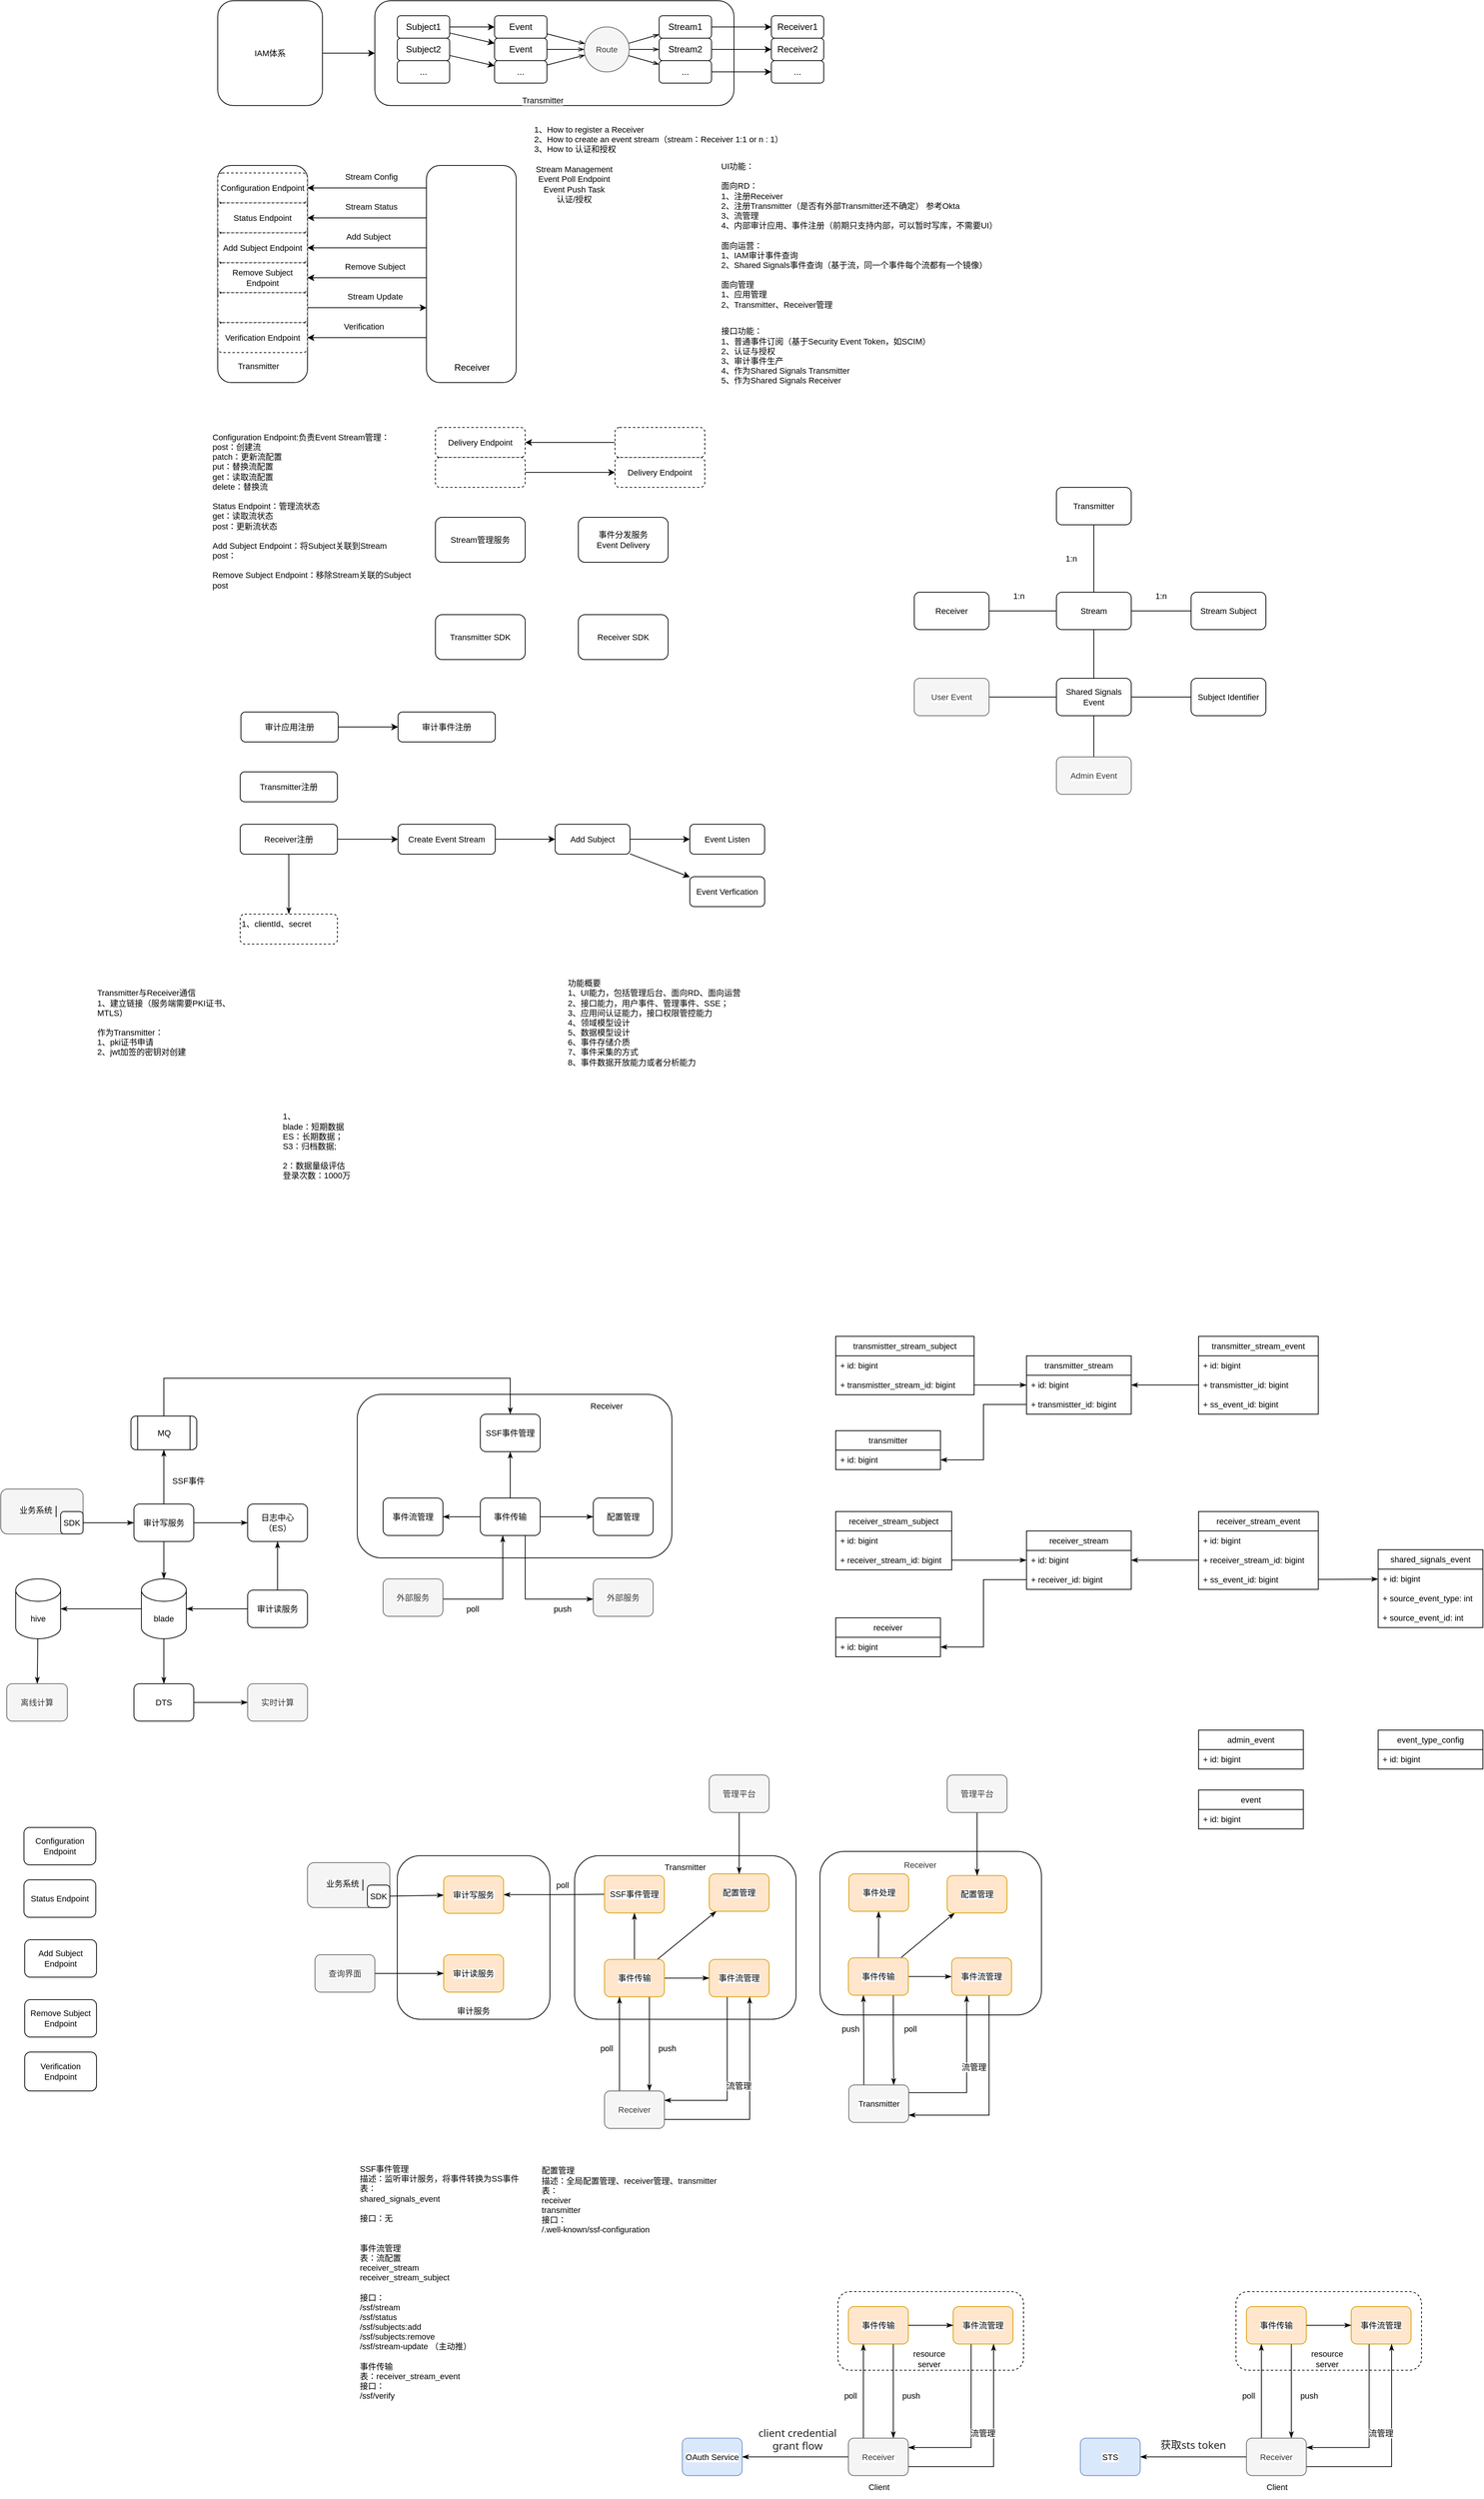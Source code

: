 <mxfile version="24.8.6">
  <diagram name="Page-1" id="xkzrxMHmYgJay2G1RrDT">
    <mxGraphModel dx="2344" dy="835" grid="1" gridSize="10" guides="1" tooltips="1" connect="1" arrows="1" fold="1" page="1" pageScale="1" pageWidth="827" pageHeight="1169" math="0" shadow="0">
      <root>
        <mxCell id="0" />
        <mxCell id="1" parent="0" />
        <mxCell id="OIt1UMHO6sKuOlpWB3Og-286" value="" style="rounded=1;whiteSpace=wrap;html=1;fontFamily=Helvetica;fontSize=11;fontColor=default;labelBackgroundColor=default;dashed=1;" vertex="1" parent="1">
          <mxGeometry x="838" y="3100" width="248" height="105" as="geometry" />
        </mxCell>
        <mxCell id="OIt1UMHO6sKuOlpWB3Og-247" value="" style="rounded=1;whiteSpace=wrap;html=1;fontFamily=Helvetica;fontSize=11;fontColor=default;labelBackgroundColor=default;fillColor=none;" vertex="1" parent="1">
          <mxGeometry x="249" y="2517.75" width="204" height="218.5" as="geometry" />
        </mxCell>
        <mxCell id="OIt1UMHO6sKuOlpWB3Og-234" value="" style="rounded=1;whiteSpace=wrap;html=1;fontFamily=Helvetica;fontSize=11;fontColor=default;labelBackgroundColor=default;fillColor=none;" vertex="1" parent="1">
          <mxGeometry x="814" y="2512" width="296" height="218.5" as="geometry" />
        </mxCell>
        <mxCell id="OIt1UMHO6sKuOlpWB3Og-162" value="" style="rounded=1;whiteSpace=wrap;html=1;fontFamily=Helvetica;fontSize=11;fontColor=default;labelBackgroundColor=default;fillColor=none;" vertex="1" parent="1">
          <mxGeometry x="195.5" y="1901.5" width="420.5" height="218.5" as="geometry" />
        </mxCell>
        <mxCell id="OIt1UMHO6sKuOlpWB3Og-27" value="" style="rounded=1;whiteSpace=wrap;html=1;fontFamily=Helvetica;fontSize=11;fontColor=#333333;labelBackgroundColor=default;fillColor=#f5f5f5;strokeColor=#666666;" vertex="1" parent="1">
          <mxGeometry x="-281" y="2028" width="110" height="60" as="geometry" />
        </mxCell>
        <mxCell id="cIg96sCf_VElqngGWfwU-84" value="" style="rounded=1;whiteSpace=wrap;html=1;fontFamily=Helvetica;fontSize=11;fontColor=default;labelBackgroundColor=default;" parent="1" vertex="1">
          <mxGeometry x="9" y="260" width="120" height="290" as="geometry" />
        </mxCell>
        <mxCell id="cIg96sCf_VElqngGWfwU-57" style="edgeStyle=none;shape=connector;rounded=0;orthogonalLoop=1;jettySize=auto;html=1;entryX=0;entryY=0.5;entryDx=0;entryDy=0;strokeColor=default;align=center;verticalAlign=middle;fontFamily=Helvetica;fontSize=11;fontColor=default;labelBackgroundColor=default;endArrow=classic;" parent="1" source="cIg96sCf_VElqngGWfwU-55" target="cIg96sCf_VElqngGWfwU-1" edge="1">
          <mxGeometry relative="1" as="geometry" />
        </mxCell>
        <mxCell id="cIg96sCf_VElqngGWfwU-55" value="IAM体系" style="rounded=1;whiteSpace=wrap;html=1;fontFamily=Helvetica;fontSize=11;fontColor=default;labelBackgroundColor=default;" parent="1" vertex="1">
          <mxGeometry x="9" y="40" width="140" height="140" as="geometry" />
        </mxCell>
        <mxCell id="cIg96sCf_VElqngGWfwU-1" value="" style="rounded=1;whiteSpace=wrap;html=1;" parent="1" vertex="1">
          <mxGeometry x="219" y="40" width="480" height="140" as="geometry" />
        </mxCell>
        <mxCell id="cIg96sCf_VElqngGWfwU-18" style="edgeStyle=orthogonalEdgeStyle;rounded=0;orthogonalLoop=1;jettySize=auto;html=1;" parent="1" source="cIg96sCf_VElqngGWfwU-3" target="cIg96sCf_VElqngGWfwU-15" edge="1">
          <mxGeometry relative="1" as="geometry" />
        </mxCell>
        <mxCell id="cIg96sCf_VElqngGWfwU-3" value="Stream1" style="rounded=1;whiteSpace=wrap;html=1;" parent="1" vertex="1">
          <mxGeometry x="599" y="60" width="70" height="30" as="geometry" />
        </mxCell>
        <mxCell id="cIg96sCf_VElqngGWfwU-19" style="edgeStyle=orthogonalEdgeStyle;rounded=0;orthogonalLoop=1;jettySize=auto;html=1;" parent="1" source="cIg96sCf_VElqngGWfwU-4" target="cIg96sCf_VElqngGWfwU-16" edge="1">
          <mxGeometry relative="1" as="geometry" />
        </mxCell>
        <mxCell id="cIg96sCf_VElqngGWfwU-4" value="Stream2" style="rounded=1;whiteSpace=wrap;html=1;" parent="1" vertex="1">
          <mxGeometry x="599" y="90" width="70" height="30" as="geometry" />
        </mxCell>
        <mxCell id="cIg96sCf_VElqngGWfwU-20" style="edgeStyle=orthogonalEdgeStyle;rounded=0;orthogonalLoop=1;jettySize=auto;html=1;" parent="1" source="cIg96sCf_VElqngGWfwU-5" target="cIg96sCf_VElqngGWfwU-17" edge="1">
          <mxGeometry relative="1" as="geometry" />
        </mxCell>
        <mxCell id="cIg96sCf_VElqngGWfwU-5" value="..." style="rounded=1;whiteSpace=wrap;html=1;" parent="1" vertex="1">
          <mxGeometry x="599" y="120" width="70" height="30" as="geometry" />
        </mxCell>
        <mxCell id="cIg96sCf_VElqngGWfwU-11" style="edgeStyle=orthogonalEdgeStyle;rounded=0;orthogonalLoop=1;jettySize=auto;html=1;" parent="1" source="cIg96sCf_VElqngGWfwU-6" target="cIg96sCf_VElqngGWfwU-10" edge="1">
          <mxGeometry relative="1" as="geometry" />
        </mxCell>
        <mxCell id="cIg96sCf_VElqngGWfwU-39" style="edgeStyle=none;shape=connector;rounded=0;orthogonalLoop=1;jettySize=auto;html=1;strokeColor=default;align=center;verticalAlign=middle;fontFamily=Helvetica;fontSize=11;fontColor=default;labelBackgroundColor=default;endArrow=classic;" parent="1" source="cIg96sCf_VElqngGWfwU-6" target="cIg96sCf_VElqngGWfwU-22" edge="1">
          <mxGeometry relative="1" as="geometry" />
        </mxCell>
        <mxCell id="cIg96sCf_VElqngGWfwU-6" value="Subject1" style="rounded=1;whiteSpace=wrap;html=1;" parent="1" vertex="1">
          <mxGeometry x="249" y="60" width="70" height="30" as="geometry" />
        </mxCell>
        <mxCell id="cIg96sCf_VElqngGWfwU-40" style="edgeStyle=none;shape=connector;rounded=0;orthogonalLoop=1;jettySize=auto;html=1;strokeColor=default;align=center;verticalAlign=middle;fontFamily=Helvetica;fontSize=11;fontColor=default;labelBackgroundColor=default;endArrow=classic;" parent="1" source="cIg96sCf_VElqngGWfwU-7" target="cIg96sCf_VElqngGWfwU-23" edge="1">
          <mxGeometry relative="1" as="geometry" />
        </mxCell>
        <mxCell id="cIg96sCf_VElqngGWfwU-7" value="Subject2" style="rounded=1;whiteSpace=wrap;html=1;" parent="1" vertex="1">
          <mxGeometry x="249" y="90" width="70" height="30" as="geometry" />
        </mxCell>
        <mxCell id="cIg96sCf_VElqngGWfwU-8" value="..." style="rounded=1;whiteSpace=wrap;html=1;" parent="1" vertex="1">
          <mxGeometry x="249" y="120" width="70" height="30" as="geometry" />
        </mxCell>
        <mxCell id="cIg96sCf_VElqngGWfwU-49" style="edgeStyle=none;shape=connector;rounded=0;orthogonalLoop=1;jettySize=auto;html=1;strokeColor=default;align=center;verticalAlign=middle;fontFamily=Helvetica;fontSize=11;fontColor=default;labelBackgroundColor=default;endArrow=openThin;endFill=0;" parent="1" source="cIg96sCf_VElqngGWfwU-10" target="cIg96sCf_VElqngGWfwU-41" edge="1">
          <mxGeometry relative="1" as="geometry" />
        </mxCell>
        <mxCell id="cIg96sCf_VElqngGWfwU-10" value="Event" style="rounded=1;whiteSpace=wrap;html=1;" parent="1" vertex="1">
          <mxGeometry x="379" y="60" width="70" height="30" as="geometry" />
        </mxCell>
        <mxCell id="cIg96sCf_VElqngGWfwU-15" value="Receiver1" style="rounded=1;whiteSpace=wrap;html=1;" parent="1" vertex="1">
          <mxGeometry x="749" y="60" width="70" height="30" as="geometry" />
        </mxCell>
        <mxCell id="cIg96sCf_VElqngGWfwU-16" value="Receiver2" style="rounded=1;whiteSpace=wrap;html=1;" parent="1" vertex="1">
          <mxGeometry x="749" y="90" width="70" height="30" as="geometry" />
        </mxCell>
        <mxCell id="cIg96sCf_VElqngGWfwU-17" value="..." style="rounded=1;whiteSpace=wrap;html=1;" parent="1" vertex="1">
          <mxGeometry x="749" y="120" width="70" height="30" as="geometry" />
        </mxCell>
        <mxCell id="cIg96sCf_VElqngGWfwU-50" style="edgeStyle=none;shape=connector;rounded=0;orthogonalLoop=1;jettySize=auto;html=1;strokeColor=default;align=center;verticalAlign=middle;fontFamily=Helvetica;fontSize=11;fontColor=default;labelBackgroundColor=default;endArrow=openThin;endFill=0;" parent="1" source="cIg96sCf_VElqngGWfwU-22" target="cIg96sCf_VElqngGWfwU-41" edge="1">
          <mxGeometry relative="1" as="geometry" />
        </mxCell>
        <mxCell id="cIg96sCf_VElqngGWfwU-22" value="Event" style="rounded=1;whiteSpace=wrap;html=1;" parent="1" vertex="1">
          <mxGeometry x="379" y="90" width="70" height="30" as="geometry" />
        </mxCell>
        <mxCell id="cIg96sCf_VElqngGWfwU-51" style="edgeStyle=none;shape=connector;rounded=0;orthogonalLoop=1;jettySize=auto;html=1;strokeColor=default;align=center;verticalAlign=middle;fontFamily=Helvetica;fontSize=11;fontColor=default;labelBackgroundColor=default;endArrow=openThin;endFill=0;" parent="1" source="cIg96sCf_VElqngGWfwU-23" target="cIg96sCf_VElqngGWfwU-41" edge="1">
          <mxGeometry relative="1" as="geometry" />
        </mxCell>
        <mxCell id="cIg96sCf_VElqngGWfwU-23" value="..." style="rounded=1;whiteSpace=wrap;html=1;" parent="1" vertex="1">
          <mxGeometry x="379" y="120" width="70" height="30" as="geometry" />
        </mxCell>
        <mxCell id="cIg96sCf_VElqngGWfwU-46" style="edgeStyle=none;shape=connector;rounded=0;orthogonalLoop=1;jettySize=auto;html=1;strokeColor=default;align=center;verticalAlign=middle;fontFamily=Helvetica;fontSize=11;fontColor=default;labelBackgroundColor=default;endArrow=openThin;endFill=0;" parent="1" source="cIg96sCf_VElqngGWfwU-41" target="cIg96sCf_VElqngGWfwU-3" edge="1">
          <mxGeometry relative="1" as="geometry" />
        </mxCell>
        <mxCell id="cIg96sCf_VElqngGWfwU-47" style="edgeStyle=none;shape=connector;rounded=0;orthogonalLoop=1;jettySize=auto;html=1;strokeColor=default;align=center;verticalAlign=middle;fontFamily=Helvetica;fontSize=11;fontColor=default;labelBackgroundColor=default;endArrow=openThin;endFill=0;" parent="1" source="cIg96sCf_VElqngGWfwU-41" target="cIg96sCf_VElqngGWfwU-4" edge="1">
          <mxGeometry relative="1" as="geometry" />
        </mxCell>
        <mxCell id="cIg96sCf_VElqngGWfwU-48" style="edgeStyle=none;shape=connector;rounded=0;orthogonalLoop=1;jettySize=auto;html=1;strokeColor=default;align=center;verticalAlign=middle;fontFamily=Helvetica;fontSize=11;fontColor=default;labelBackgroundColor=default;endArrow=openThin;endFill=0;" parent="1" source="cIg96sCf_VElqngGWfwU-41" target="cIg96sCf_VElqngGWfwU-5" edge="1">
          <mxGeometry relative="1" as="geometry" />
        </mxCell>
        <mxCell id="cIg96sCf_VElqngGWfwU-41" value="Route" style="ellipse;whiteSpace=wrap;html=1;aspect=fixed;fontFamily=Helvetica;fontSize=11;fontColor=#333333;labelBackgroundColor=default;fillColor=#f5f5f5;strokeColor=#666666;" parent="1" vertex="1">
          <mxGeometry x="499" y="75" width="60" height="60" as="geometry" />
        </mxCell>
        <mxCell id="cIg96sCf_VElqngGWfwU-53" value="Transmitter" style="text;whiteSpace=wrap;fontFamily=Helvetica;fontSize=11;fontColor=default;labelBackgroundColor=default;" parent="1" vertex="1">
          <mxGeometry x="414" y="160" width="70" height="20" as="geometry" />
        </mxCell>
        <mxCell id="cIg96sCf_VElqngGWfwU-65" value="Configuration Endpoint" style="rounded=1;whiteSpace=wrap;html=1;fontFamily=Helvetica;fontSize=11;fontColor=default;labelBackgroundColor=default;strokeColor=default;dashed=1;glass=0;shadow=0;" parent="1" vertex="1">
          <mxGeometry x="9" y="270" width="120" height="40" as="geometry" />
        </mxCell>
        <mxCell id="cIg96sCf_VElqngGWfwU-67" value="Status Endpoint" style="rounded=1;whiteSpace=wrap;html=1;fontFamily=Helvetica;fontSize=11;fontColor=default;labelBackgroundColor=default;strokeColor=default;dashed=1;" parent="1" vertex="1">
          <mxGeometry x="9" y="310" width="120" height="40" as="geometry" />
        </mxCell>
        <mxCell id="cIg96sCf_VElqngGWfwU-68" value="Add Subject Endpoint" style="rounded=1;whiteSpace=wrap;html=1;fontFamily=Helvetica;fontSize=11;fontColor=default;labelBackgroundColor=default;strokeColor=default;dashed=1;" parent="1" vertex="1">
          <mxGeometry x="9" y="350" width="120" height="40" as="geometry" />
        </mxCell>
        <mxCell id="cIg96sCf_VElqngGWfwU-69" value="Remove Subject Endpoint" style="rounded=1;whiteSpace=wrap;html=1;fontFamily=Helvetica;fontSize=11;fontColor=default;labelBackgroundColor=default;strokeColor=default;dashed=1;" parent="1" vertex="1">
          <mxGeometry x="9" y="390" width="120" height="40" as="geometry" />
        </mxCell>
        <mxCell id="cIg96sCf_VElqngGWfwU-82" style="edgeStyle=none;shape=connector;rounded=0;orthogonalLoop=1;jettySize=auto;html=1;strokeColor=default;align=center;verticalAlign=middle;fontFamily=Helvetica;fontSize=11;fontColor=default;labelBackgroundColor=default;endArrow=classic;" parent="1" source="cIg96sCf_VElqngGWfwU-70" target="cIg96sCf_VElqngGWfwU-76" edge="1">
          <mxGeometry relative="1" as="geometry" />
        </mxCell>
        <mxCell id="cIg96sCf_VElqngGWfwU-70" value="" style="rounded=1;whiteSpace=wrap;html=1;fontFamily=Helvetica;fontSize=11;fontColor=default;labelBackgroundColor=default;strokeColor=default;dashed=1;" parent="1" vertex="1">
          <mxGeometry x="9" y="430" width="120" height="40" as="geometry" />
        </mxCell>
        <mxCell id="cIg96sCf_VElqngGWfwU-71" value="Verification Endpoint" style="rounded=1;whiteSpace=wrap;html=1;fontFamily=Helvetica;fontSize=11;fontColor=default;labelBackgroundColor=default;strokeColor=default;dashed=1;" parent="1" vertex="1">
          <mxGeometry x="9" y="470" width="120" height="40" as="geometry" />
        </mxCell>
        <mxCell id="cIg96sCf_VElqngGWfwU-78" style="edgeStyle=none;shape=connector;rounded=0;orthogonalLoop=1;jettySize=auto;html=1;strokeColor=default;align=center;verticalAlign=middle;fontFamily=Helvetica;fontSize=11;fontColor=default;labelBackgroundColor=default;endArrow=classic;" parent="1" source="cIg96sCf_VElqngGWfwU-72" target="cIg96sCf_VElqngGWfwU-65" edge="1">
          <mxGeometry relative="1" as="geometry" />
        </mxCell>
        <mxCell id="cIg96sCf_VElqngGWfwU-72" value="" style="rounded=1;whiteSpace=wrap;html=1;fontFamily=Helvetica;fontSize=11;fontColor=default;labelBackgroundColor=default;strokeColor=none;" parent="1" vertex="1">
          <mxGeometry x="288" y="270" width="120" height="40" as="geometry" />
        </mxCell>
        <mxCell id="cIg96sCf_VElqngGWfwU-79" style="edgeStyle=none;shape=connector;rounded=0;orthogonalLoop=1;jettySize=auto;html=1;strokeColor=default;align=center;verticalAlign=middle;fontFamily=Helvetica;fontSize=11;fontColor=default;labelBackgroundColor=default;endArrow=classic;" parent="1" source="cIg96sCf_VElqngGWfwU-73" target="cIg96sCf_VElqngGWfwU-67" edge="1">
          <mxGeometry relative="1" as="geometry" />
        </mxCell>
        <mxCell id="cIg96sCf_VElqngGWfwU-73" value="" style="rounded=1;whiteSpace=wrap;html=1;fontFamily=Helvetica;fontSize=11;fontColor=default;labelBackgroundColor=default;strokeColor=none;" parent="1" vertex="1">
          <mxGeometry x="288" y="310" width="120" height="40" as="geometry" />
        </mxCell>
        <mxCell id="cIg96sCf_VElqngGWfwU-80" style="edgeStyle=none;shape=connector;rounded=0;orthogonalLoop=1;jettySize=auto;html=1;strokeColor=default;align=center;verticalAlign=middle;fontFamily=Helvetica;fontSize=11;fontColor=default;labelBackgroundColor=default;endArrow=classic;" parent="1" source="cIg96sCf_VElqngGWfwU-74" target="cIg96sCf_VElqngGWfwU-68" edge="1">
          <mxGeometry relative="1" as="geometry" />
        </mxCell>
        <mxCell id="cIg96sCf_VElqngGWfwU-74" value="" style="rounded=1;whiteSpace=wrap;html=1;fontFamily=Helvetica;fontSize=11;fontColor=default;labelBackgroundColor=default;strokeColor=none;" parent="1" vertex="1">
          <mxGeometry x="288" y="350" width="120" height="40" as="geometry" />
        </mxCell>
        <mxCell id="cIg96sCf_VElqngGWfwU-81" style="edgeStyle=none;shape=connector;rounded=0;orthogonalLoop=1;jettySize=auto;html=1;strokeColor=default;align=center;verticalAlign=middle;fontFamily=Helvetica;fontSize=11;fontColor=default;labelBackgroundColor=default;endArrow=classic;" parent="1" source="cIg96sCf_VElqngGWfwU-75" target="cIg96sCf_VElqngGWfwU-69" edge="1">
          <mxGeometry relative="1" as="geometry" />
        </mxCell>
        <mxCell id="cIg96sCf_VElqngGWfwU-75" value="" style="rounded=1;whiteSpace=wrap;html=1;fontFamily=Helvetica;fontSize=11;fontColor=default;labelBackgroundColor=default;strokeColor=none;" parent="1" vertex="1">
          <mxGeometry x="288" y="390" width="120" height="40" as="geometry" />
        </mxCell>
        <mxCell id="cIg96sCf_VElqngGWfwU-76" value="" style="rounded=1;whiteSpace=wrap;html=1;fontFamily=Helvetica;fontSize=11;fontColor=default;labelBackgroundColor=default;strokeColor=none;" parent="1" vertex="1">
          <mxGeometry x="288" y="430" width="120" height="40" as="geometry" />
        </mxCell>
        <mxCell id="cIg96sCf_VElqngGWfwU-83" style="edgeStyle=none;shape=connector;rounded=0;orthogonalLoop=1;jettySize=auto;html=1;strokeColor=default;align=center;verticalAlign=middle;fontFamily=Helvetica;fontSize=11;fontColor=default;labelBackgroundColor=default;endArrow=classic;" parent="1" source="cIg96sCf_VElqngGWfwU-77" target="cIg96sCf_VElqngGWfwU-71" edge="1">
          <mxGeometry relative="1" as="geometry" />
        </mxCell>
        <mxCell id="cIg96sCf_VElqngGWfwU-77" value="" style="rounded=1;whiteSpace=wrap;html=1;fontFamily=Helvetica;fontSize=11;fontColor=default;labelBackgroundColor=default;strokeColor=none;" parent="1" vertex="1">
          <mxGeometry x="288" y="470" width="120" height="40" as="geometry" />
        </mxCell>
        <mxCell id="cIg96sCf_VElqngGWfwU-87" value="Stream Config" style="text;html=1;align=center;verticalAlign=middle;resizable=0;points=[];autosize=1;strokeColor=none;fillColor=none;fontFamily=Helvetica;fontSize=11;fontColor=default;labelBackgroundColor=default;" parent="1" vertex="1">
          <mxGeometry x="169" y="260" width="90" height="30" as="geometry" />
        </mxCell>
        <mxCell id="cIg96sCf_VElqngGWfwU-91" value="&lt;span style=&quot;font-size: 12px; background-color: rgb(251, 251, 251);&quot;&gt;Receiver&lt;/span&gt;" style="text;html=1;align=center;verticalAlign=middle;whiteSpace=wrap;rounded=0;fontFamily=Helvetica;fontSize=11;fontColor=default;labelBackgroundColor=default;" parent="1" vertex="1">
          <mxGeometry x="319" y="506" width="60" height="30" as="geometry" />
        </mxCell>
        <mxCell id="cIg96sCf_VElqngGWfwU-98" value="Stream Status" style="text;html=1;align=center;verticalAlign=middle;resizable=0;points=[];autosize=1;strokeColor=none;fillColor=none;fontFamily=Helvetica;fontSize=11;fontColor=default;labelBackgroundColor=default;" parent="1" vertex="1">
          <mxGeometry x="169" y="300" width="90" height="30" as="geometry" />
        </mxCell>
        <mxCell id="cIg96sCf_VElqngGWfwU-99" value="Add Subject" style="text;html=1;align=center;verticalAlign=middle;resizable=0;points=[];autosize=1;strokeColor=none;fillColor=none;fontFamily=Helvetica;fontSize=11;fontColor=default;labelBackgroundColor=default;" parent="1" vertex="1">
          <mxGeometry x="170" y="340" width="80" height="30" as="geometry" />
        </mxCell>
        <mxCell id="cIg96sCf_VElqngGWfwU-100" value="Remove Subject" style="text;html=1;align=center;verticalAlign=middle;resizable=0;points=[];autosize=1;strokeColor=none;fillColor=none;fontFamily=Helvetica;fontSize=11;fontColor=default;labelBackgroundColor=default;" parent="1" vertex="1">
          <mxGeometry x="169" y="380" width="100" height="30" as="geometry" />
        </mxCell>
        <mxCell id="cIg96sCf_VElqngGWfwU-101" value="Stream Update" style="text;html=1;align=center;verticalAlign=middle;resizable=0;points=[];autosize=1;strokeColor=none;fillColor=none;fontFamily=Helvetica;fontSize=11;fontColor=default;labelBackgroundColor=default;" parent="1" vertex="1">
          <mxGeometry x="169" y="420" width="100" height="30" as="geometry" />
        </mxCell>
        <mxCell id="cIg96sCf_VElqngGWfwU-102" value="Verification" style="text;html=1;align=center;verticalAlign=middle;resizable=0;points=[];autosize=1;strokeColor=none;fillColor=none;fontFamily=Helvetica;fontSize=11;fontColor=default;labelBackgroundColor=default;" parent="1" vertex="1">
          <mxGeometry x="164" y="460" width="80" height="30" as="geometry" />
        </mxCell>
        <mxCell id="cIg96sCf_VElqngGWfwU-85" value="" style="rounded=1;whiteSpace=wrap;html=1;fontFamily=Helvetica;fontSize=11;fontColor=default;labelBackgroundColor=default;" parent="1" vertex="1">
          <mxGeometry x="288" y="260" width="120" height="290" as="geometry" />
        </mxCell>
        <mxCell id="cIg96sCf_VElqngGWfwU-88" value="&lt;span style=&quot;color: rgb(0, 0, 0); font-family: Helvetica; font-size: 11px; font-style: normal; font-variant-ligatures: normal; font-variant-caps: normal; font-weight: 400; letter-spacing: normal; orphans: 2; text-align: left; text-indent: 0px; text-transform: none; widows: 2; word-spacing: 0px; -webkit-text-stroke-width: 0px; white-space: normal; background-color: rgb(255, 255, 255); text-decoration-thickness: initial; text-decoration-style: initial; text-decoration-color: initial; display: inline !important; float: none;&quot;&gt;Transmitter&lt;/span&gt;" style="text;whiteSpace=wrap;html=1;fontFamily=Helvetica;fontSize=11;fontColor=default;labelBackgroundColor=default;" parent="1" vertex="1">
          <mxGeometry x="34" y="515" width="90" height="40" as="geometry" />
        </mxCell>
        <mxCell id="cIg96sCf_VElqngGWfwU-103" value="Stream Management&lt;br&gt;Event Poll Endpoint&lt;br&gt;Event Push Task&lt;br&gt;认证/授权" style="text;html=1;align=center;verticalAlign=middle;resizable=0;points=[];autosize=1;strokeColor=none;fillColor=none;fontFamily=Helvetica;fontSize=11;fontColor=default;labelBackgroundColor=default;" parent="1" vertex="1">
          <mxGeometry x="420" y="250" width="130" height="70" as="geometry" />
        </mxCell>
        <mxCell id="cIg96sCf_VElqngGWfwU-104" value="&lt;span style=&quot;font-size: 12px; background-color: rgb(251, 251, 251);&quot;&gt;Receiver&lt;/span&gt;" style="text;html=1;align=center;verticalAlign=middle;whiteSpace=wrap;rounded=0;fontFamily=Helvetica;fontSize=11;fontColor=default;labelBackgroundColor=default;" parent="1" vertex="1">
          <mxGeometry x="319" y="515" width="60" height="30" as="geometry" />
        </mxCell>
        <mxCell id="cIg96sCf_VElqngGWfwU-105" value="Delivery Endpoint" style="rounded=1;whiteSpace=wrap;html=1;fontFamily=Helvetica;fontSize=11;fontColor=default;labelBackgroundColor=default;strokeColor=default;dashed=1;" parent="1" vertex="1">
          <mxGeometry x="300" y="610" width="120" height="40" as="geometry" />
        </mxCell>
        <mxCell id="cIg96sCf_VElqngGWfwU-106" value="1、How to register a Receiver&lt;br&gt;2、How to create an event stream（stream：Receiver 1:1 or n : 1）&lt;br&gt;3、How to 认证和授权" style="text;html=1;align=left;verticalAlign=middle;whiteSpace=wrap;rounded=0;fontFamily=Helvetica;fontSize=11;fontColor=default;labelBackgroundColor=default;" parent="1" vertex="1">
          <mxGeometry x="430" y="210" width="420" height="30" as="geometry" />
        </mxCell>
        <mxCell id="cIg96sCf_VElqngGWfwU-108" value="Configuration Endpoint:负责Event Stream管理：&lt;br&gt;post：创建流&lt;br&gt;patch：更新流配置&lt;br&gt;put：替换流配置&lt;br&gt;get：读取流配置&lt;br&gt;delete：替换流&lt;br&gt;&lt;br&gt;&lt;span style=&quot;text-align: center;&quot;&gt;Status Endpoint：管理流状态&lt;br&gt;get：读取流状态&lt;br&gt;post：更新流状态&lt;br&gt;&lt;br&gt;Add Subject Endpoint：将Subject关联到Stream&lt;br&gt;post：&lt;br&gt;&lt;br&gt;Remove Subject Endpoint：移除Stream关联的Subject&lt;br&gt;post&lt;br&gt;&lt;br&gt;&lt;br&gt;&lt;/span&gt;" style="text;html=1;align=left;verticalAlign=middle;whiteSpace=wrap;rounded=0;fontFamily=Helvetica;fontSize=11;fontColor=default;labelBackgroundColor=default;" parent="1" vertex="1">
          <mxGeometry y="600" width="281" height="270" as="geometry" />
        </mxCell>
        <mxCell id="cIg96sCf_VElqngGWfwU-109" value="Delivery Endpoint" style="rounded=1;whiteSpace=wrap;html=1;fontFamily=Helvetica;fontSize=11;fontColor=default;labelBackgroundColor=default;strokeColor=default;dashed=1;" parent="1" vertex="1">
          <mxGeometry x="540" y="650" width="120" height="40" as="geometry" />
        </mxCell>
        <mxCell id="cIg96sCf_VElqngGWfwU-113" style="edgeStyle=none;shape=connector;rounded=0;orthogonalLoop=1;jettySize=auto;html=1;strokeColor=default;align=center;verticalAlign=middle;fontFamily=Helvetica;fontSize=11;fontColor=default;labelBackgroundColor=default;endArrow=classic;" parent="1" source="cIg96sCf_VElqngGWfwU-111" target="cIg96sCf_VElqngGWfwU-109" edge="1">
          <mxGeometry relative="1" as="geometry" />
        </mxCell>
        <mxCell id="cIg96sCf_VElqngGWfwU-111" value="" style="rounded=1;whiteSpace=wrap;html=1;fontFamily=Helvetica;fontSize=11;fontColor=default;labelBackgroundColor=default;strokeColor=default;dashed=1;" parent="1" vertex="1">
          <mxGeometry x="300" y="650" width="120" height="40" as="geometry" />
        </mxCell>
        <mxCell id="cIg96sCf_VElqngGWfwU-114" style="edgeStyle=none;shape=connector;rounded=0;orthogonalLoop=1;jettySize=auto;html=1;strokeColor=default;align=center;verticalAlign=middle;fontFamily=Helvetica;fontSize=11;fontColor=default;labelBackgroundColor=default;endArrow=classic;" parent="1" source="cIg96sCf_VElqngGWfwU-112" target="cIg96sCf_VElqngGWfwU-105" edge="1">
          <mxGeometry relative="1" as="geometry" />
        </mxCell>
        <mxCell id="cIg96sCf_VElqngGWfwU-112" value="" style="rounded=1;whiteSpace=wrap;html=1;fontFamily=Helvetica;fontSize=11;fontColor=default;labelBackgroundColor=default;strokeColor=default;dashed=1;" parent="1" vertex="1">
          <mxGeometry x="540" y="610" width="120" height="40" as="geometry" />
        </mxCell>
        <mxCell id="cIg96sCf_VElqngGWfwU-115" value="Stream管理服务" style="rounded=1;whiteSpace=wrap;html=1;fontFamily=Helvetica;fontSize=11;fontColor=default;labelBackgroundColor=default;" parent="1" vertex="1">
          <mxGeometry x="300" y="730" width="120" height="60" as="geometry" />
        </mxCell>
        <mxCell id="cIg96sCf_VElqngGWfwU-116" value="事件分发服务&lt;br&gt;Event Delivery" style="rounded=1;whiteSpace=wrap;html=1;fontFamily=Helvetica;fontSize=11;fontColor=default;labelBackgroundColor=default;" parent="1" vertex="1">
          <mxGeometry x="491" y="730" width="120" height="60" as="geometry" />
        </mxCell>
        <mxCell id="cIg96sCf_VElqngGWfwU-117" value="Transmitter SDK" style="rounded=1;whiteSpace=wrap;html=1;fontFamily=Helvetica;fontSize=11;fontColor=default;labelBackgroundColor=default;" parent="1" vertex="1">
          <mxGeometry x="300" y="860" width="120" height="60" as="geometry" />
        </mxCell>
        <mxCell id="cIg96sCf_VElqngGWfwU-118" value="Receiver SDK" style="rounded=1;whiteSpace=wrap;html=1;fontFamily=Helvetica;fontSize=11;fontColor=default;labelBackgroundColor=default;" parent="1" vertex="1">
          <mxGeometry x="491" y="860" width="120" height="60" as="geometry" />
        </mxCell>
        <mxCell id="cIg96sCf_VElqngGWfwU-121" value="" style="edgeStyle=none;shape=connector;rounded=0;orthogonalLoop=1;jettySize=auto;html=1;strokeColor=default;align=center;verticalAlign=middle;fontFamily=Helvetica;fontSize=11;fontColor=default;labelBackgroundColor=default;endArrow=classic;" parent="1" source="cIg96sCf_VElqngGWfwU-119" target="cIg96sCf_VElqngGWfwU-120" edge="1">
          <mxGeometry relative="1" as="geometry" />
        </mxCell>
        <mxCell id="cIg96sCf_VElqngGWfwU-119" value="Create Event Stream" style="rounded=1;whiteSpace=wrap;html=1;fontFamily=Helvetica;fontSize=11;fontColor=default;labelBackgroundColor=default;" parent="1" vertex="1">
          <mxGeometry x="250" y="1140" width="130" height="40" as="geometry" />
        </mxCell>
        <mxCell id="cIg96sCf_VElqngGWfwU-123" value="" style="edgeStyle=none;shape=connector;rounded=0;orthogonalLoop=1;jettySize=auto;html=1;strokeColor=default;align=center;verticalAlign=middle;fontFamily=Helvetica;fontSize=11;fontColor=default;labelBackgroundColor=default;endArrow=classic;" parent="1" source="cIg96sCf_VElqngGWfwU-120" target="cIg96sCf_VElqngGWfwU-122" edge="1">
          <mxGeometry relative="1" as="geometry" />
        </mxCell>
        <mxCell id="cIg96sCf_VElqngGWfwU-125" style="edgeStyle=none;shape=connector;rounded=0;orthogonalLoop=1;jettySize=auto;html=1;strokeColor=default;align=center;verticalAlign=middle;fontFamily=Helvetica;fontSize=11;fontColor=default;labelBackgroundColor=default;endArrow=classic;" parent="1" source="cIg96sCf_VElqngGWfwU-120" target="cIg96sCf_VElqngGWfwU-124" edge="1">
          <mxGeometry relative="1" as="geometry" />
        </mxCell>
        <mxCell id="cIg96sCf_VElqngGWfwU-120" value="Add Subject" style="rounded=1;whiteSpace=wrap;html=1;fontFamily=Helvetica;fontSize=11;fontColor=default;labelBackgroundColor=default;" parent="1" vertex="1">
          <mxGeometry x="460" y="1140" width="100" height="40" as="geometry" />
        </mxCell>
        <mxCell id="cIg96sCf_VElqngGWfwU-122" value="Event Listen" style="rounded=1;whiteSpace=wrap;html=1;fontFamily=Helvetica;fontSize=11;fontColor=default;labelBackgroundColor=default;" parent="1" vertex="1">
          <mxGeometry x="640" y="1140" width="100" height="40" as="geometry" />
        </mxCell>
        <mxCell id="cIg96sCf_VElqngGWfwU-124" value="Event Verfication" style="rounded=1;whiteSpace=wrap;html=1;fontFamily=Helvetica;fontSize=11;fontColor=default;labelBackgroundColor=default;" parent="1" vertex="1">
          <mxGeometry x="640" y="1210" width="100" height="40" as="geometry" />
        </mxCell>
        <mxCell id="cIg96sCf_VElqngGWfwU-126" value="UI功能：&lt;br&gt;&lt;br&gt;面向RD：&lt;br&gt;1、注册Receiver&lt;br&gt;2、注册Transmitter（是否有外部Transmitter还不确定） 参考Okta&lt;br&gt;3、流管理&lt;br&gt;4、内部审计应用、事件注册（前期只支持内部，可以暂时写库，不需要UI）&lt;br&gt;&lt;br&gt;面向运营：&lt;br&gt;1、IAM审计事件查询&lt;br&gt;2、Shared Signals事件查询（基于流，同一个事件每个流都有一个镜像）&lt;br&gt;&lt;br&gt;面向管理&lt;br&gt;1、应用管理&lt;br&gt;2、Transmitter、Receiver管理&lt;br&gt;&lt;div&gt;&lt;br&gt;&lt;/div&gt;" style="text;html=1;align=left;verticalAlign=middle;resizable=0;points=[];autosize=1;strokeColor=none;fillColor=none;fontFamily=Helvetica;fontSize=11;fontColor=default;labelBackgroundColor=default;" parent="1" vertex="1">
          <mxGeometry x="680" y="250" width="390" height="220" as="geometry" />
        </mxCell>
        <mxCell id="cIg96sCf_VElqngGWfwU-127" value="接口功能：&lt;br&gt;1、普通事件订阅（基于Security Event Token，如SCIM）&lt;br&gt;2、认证与授权&lt;br&gt;3、审计事件生产&lt;br&gt;4、作为Shared Signals Transmitter&lt;br&gt;5、作为Shared Signals Receiver&lt;br&gt;&lt;div&gt;&lt;br&gt;&lt;/div&gt;" style="text;html=1;align=left;verticalAlign=middle;resizable=0;points=[];autosize=1;strokeColor=none;fillColor=none;fontFamily=Helvetica;fontSize=11;fontColor=default;labelBackgroundColor=default;" parent="1" vertex="1">
          <mxGeometry x="680" y="466" width="300" height="110" as="geometry" />
        </mxCell>
        <mxCell id="cIg96sCf_VElqngGWfwU-130" value="" style="edgeStyle=none;shape=connector;rounded=0;orthogonalLoop=1;jettySize=auto;html=1;strokeColor=default;align=center;verticalAlign=middle;fontFamily=Helvetica;fontSize=11;fontColor=default;labelBackgroundColor=default;endArrow=classic;" parent="1" source="cIg96sCf_VElqngGWfwU-128" target="cIg96sCf_VElqngGWfwU-129" edge="1">
          <mxGeometry relative="1" as="geometry" />
        </mxCell>
        <mxCell id="cIg96sCf_VElqngGWfwU-128" value="审计应用注册" style="rounded=1;whiteSpace=wrap;html=1;fontFamily=Helvetica;fontSize=11;fontColor=default;labelBackgroundColor=default;" parent="1" vertex="1">
          <mxGeometry x="40" y="990" width="130" height="40" as="geometry" />
        </mxCell>
        <mxCell id="cIg96sCf_VElqngGWfwU-129" value="审计事件注册" style="rounded=1;whiteSpace=wrap;html=1;fontFamily=Helvetica;fontSize=11;fontColor=default;labelBackgroundColor=default;" parent="1" vertex="1">
          <mxGeometry x="250" y="990" width="130" height="40" as="geometry" />
        </mxCell>
        <mxCell id="cIg96sCf_VElqngGWfwU-131" value="Transmitter注册" style="rounded=1;whiteSpace=wrap;html=1;fontFamily=Helvetica;fontSize=11;fontColor=default;labelBackgroundColor=default;" parent="1" vertex="1">
          <mxGeometry x="39" y="1070" width="130" height="40" as="geometry" />
        </mxCell>
        <mxCell id="cIg96sCf_VElqngGWfwU-133" style="edgeStyle=none;shape=connector;rounded=0;orthogonalLoop=1;jettySize=auto;html=1;strokeColor=default;align=center;verticalAlign=middle;fontFamily=Helvetica;fontSize=11;fontColor=default;labelBackgroundColor=default;endArrow=classic;" parent="1" source="cIg96sCf_VElqngGWfwU-132" target="cIg96sCf_VElqngGWfwU-119" edge="1">
          <mxGeometry relative="1" as="geometry" />
        </mxCell>
        <mxCell id="OIt1UMHO6sKuOlpWB3Og-263" value="" style="edgeStyle=orthogonalEdgeStyle;shape=connector;rounded=0;orthogonalLoop=1;jettySize=auto;html=1;strokeColor=default;align=center;verticalAlign=middle;fontFamily=Helvetica;fontSize=11;fontColor=default;labelBackgroundColor=default;endArrow=classicThin;endFill=1;" edge="1" parent="1" source="cIg96sCf_VElqngGWfwU-132" target="OIt1UMHO6sKuOlpWB3Og-262">
          <mxGeometry relative="1" as="geometry" />
        </mxCell>
        <mxCell id="cIg96sCf_VElqngGWfwU-132" value="Receiver注册" style="rounded=1;whiteSpace=wrap;html=1;fontFamily=Helvetica;fontSize=11;fontColor=default;labelBackgroundColor=default;" parent="1" vertex="1">
          <mxGeometry x="39" y="1140" width="130" height="40" as="geometry" />
        </mxCell>
        <mxCell id="OIt1UMHO6sKuOlpWB3Og-1" style="rounded=0;orthogonalLoop=1;jettySize=auto;html=1;endArrow=none;endFill=0;" edge="1" parent="1" source="cIg96sCf_VElqngGWfwU-135" target="cIg96sCf_VElqngGWfwU-137">
          <mxGeometry relative="1" as="geometry" />
        </mxCell>
        <mxCell id="cIg96sCf_VElqngGWfwU-135" value="User Event" style="rounded=1;whiteSpace=wrap;html=1;fontFamily=Helvetica;fontSize=11;fontColor=#333333;labelBackgroundColor=default;fillColor=#f5f5f5;strokeColor=#666666;" parent="1" vertex="1">
          <mxGeometry x="940" y="945" width="100" height="50" as="geometry" />
        </mxCell>
        <mxCell id="OIt1UMHO6sKuOlpWB3Og-2" style="rounded=0;orthogonalLoop=1;jettySize=auto;html=1;endArrow=none;endFill=0;" edge="1" parent="1" source="cIg96sCf_VElqngGWfwU-136" target="cIg96sCf_VElqngGWfwU-137">
          <mxGeometry relative="1" as="geometry" />
        </mxCell>
        <mxCell id="cIg96sCf_VElqngGWfwU-136" value="Admin Event" style="rounded=1;whiteSpace=wrap;html=1;fontFamily=Helvetica;fontSize=11;fontColor=#333333;labelBackgroundColor=default;fillColor=#f5f5f5;strokeColor=#666666;" parent="1" vertex="1">
          <mxGeometry x="1130" y="1050" width="100" height="50" as="geometry" />
        </mxCell>
        <mxCell id="OIt1UMHO6sKuOlpWB3Og-9" style="edgeStyle=none;shape=connector;rounded=0;orthogonalLoop=1;jettySize=auto;html=1;entryX=0.5;entryY=1;entryDx=0;entryDy=0;strokeColor=default;align=center;verticalAlign=middle;fontFamily=Helvetica;fontSize=11;fontColor=default;labelBackgroundColor=default;endArrow=none;endFill=0;" edge="1" parent="1" source="cIg96sCf_VElqngGWfwU-137" target="OIt1UMHO6sKuOlpWB3Og-3">
          <mxGeometry relative="1" as="geometry" />
        </mxCell>
        <mxCell id="OIt1UMHO6sKuOlpWB3Og-25" value="" style="edgeStyle=none;shape=connector;rounded=0;orthogonalLoop=1;jettySize=auto;html=1;strokeColor=default;align=center;verticalAlign=middle;fontFamily=Helvetica;fontSize=11;fontColor=default;labelBackgroundColor=default;endArrow=none;endFill=0;" edge="1" parent="1" source="cIg96sCf_VElqngGWfwU-137" target="OIt1UMHO6sKuOlpWB3Og-24">
          <mxGeometry relative="1" as="geometry" />
        </mxCell>
        <mxCell id="cIg96sCf_VElqngGWfwU-137" value="Shared Signals Event" style="rounded=1;whiteSpace=wrap;html=1;fontFamily=Helvetica;fontSize=11;fontColor=default;labelBackgroundColor=default;" parent="1" vertex="1">
          <mxGeometry x="1130" y="945" width="100" height="50" as="geometry" />
        </mxCell>
        <mxCell id="cIg96sCf_VElqngGWfwU-138" value="功能概要&lt;br&gt;1、UI能力，包括管理后台、面向RD、面向运营&lt;br&gt;2、接口能力，用户事件、管理事件、SSE；&lt;br&gt;3、应用间认证能力，接口权限管控能力&lt;br&gt;4、领域模型设计&lt;br&gt;5、数据模型设计&lt;br&gt;6、事件存储介质&lt;br&gt;7、事件采集的方式&lt;br&gt;8、事件数据开放能力或者分析能力" style="text;html=1;align=left;verticalAlign=middle;resizable=0;points=[];autosize=1;strokeColor=none;fillColor=none;fontFamily=Helvetica;fontSize=11;fontColor=default;labelBackgroundColor=default;" parent="1" vertex="1">
          <mxGeometry x="475" y="1340" width="250" height="130" as="geometry" />
        </mxCell>
        <mxCell id="OIt1UMHO6sKuOlpWB3Og-6" value="" style="edgeStyle=none;shape=connector;rounded=0;orthogonalLoop=1;jettySize=auto;html=1;strokeColor=default;align=center;verticalAlign=middle;fontFamily=Helvetica;fontSize=11;fontColor=default;labelBackgroundColor=default;endArrow=none;endFill=0;" edge="1" parent="1" source="OIt1UMHO6sKuOlpWB3Og-3" target="OIt1UMHO6sKuOlpWB3Og-5">
          <mxGeometry relative="1" as="geometry" />
        </mxCell>
        <mxCell id="OIt1UMHO6sKuOlpWB3Og-8" value="" style="edgeStyle=none;shape=connector;rounded=0;orthogonalLoop=1;jettySize=auto;html=1;strokeColor=default;align=center;verticalAlign=middle;fontFamily=Helvetica;fontSize=11;fontColor=default;labelBackgroundColor=default;endArrow=none;endFill=0;" edge="1" parent="1" source="OIt1UMHO6sKuOlpWB3Og-3" target="OIt1UMHO6sKuOlpWB3Og-7">
          <mxGeometry relative="1" as="geometry" />
        </mxCell>
        <mxCell id="OIt1UMHO6sKuOlpWB3Og-3" value="Stream" style="rounded=1;whiteSpace=wrap;html=1;fontFamily=Helvetica;fontSize=11;fontColor=default;labelBackgroundColor=default;" vertex="1" parent="1">
          <mxGeometry x="1130" y="830" width="100" height="50" as="geometry" />
        </mxCell>
        <mxCell id="OIt1UMHO6sKuOlpWB3Og-5" value="Stream Subject" style="rounded=1;whiteSpace=wrap;html=1;fontFamily=Helvetica;fontSize=11;fontColor=default;labelBackgroundColor=default;" vertex="1" parent="1">
          <mxGeometry x="1310" y="830" width="100" height="50" as="geometry" />
        </mxCell>
        <mxCell id="OIt1UMHO6sKuOlpWB3Og-7" value="Receiver" style="rounded=1;whiteSpace=wrap;html=1;fontFamily=Helvetica;fontSize=11;fontColor=default;labelBackgroundColor=default;" vertex="1" parent="1">
          <mxGeometry x="940" y="830" width="100" height="50" as="geometry" />
        </mxCell>
        <mxCell id="OIt1UMHO6sKuOlpWB3Og-11" value="1:n" style="text;html=1;align=center;verticalAlign=middle;whiteSpace=wrap;rounded=0;fontFamily=Helvetica;fontSize=11;fontColor=default;labelBackgroundColor=default;" vertex="1" parent="1">
          <mxGeometry x="1050" y="820" width="60" height="30" as="geometry" />
        </mxCell>
        <mxCell id="OIt1UMHO6sKuOlpWB3Og-13" value="1:n" style="text;html=1;align=center;verticalAlign=middle;whiteSpace=wrap;rounded=0;fontFamily=Helvetica;fontSize=11;fontColor=default;labelBackgroundColor=default;" vertex="1" parent="1">
          <mxGeometry x="1240" y="820" width="60" height="30" as="geometry" />
        </mxCell>
        <mxCell id="OIt1UMHO6sKuOlpWB3Og-22" style="edgeStyle=none;shape=connector;rounded=0;orthogonalLoop=1;jettySize=auto;html=1;strokeColor=default;align=center;verticalAlign=middle;fontFamily=Helvetica;fontSize=11;fontColor=default;labelBackgroundColor=default;endArrow=none;endFill=0;" edge="1" parent="1" source="OIt1UMHO6sKuOlpWB3Og-19" target="OIt1UMHO6sKuOlpWB3Og-3">
          <mxGeometry relative="1" as="geometry" />
        </mxCell>
        <mxCell id="OIt1UMHO6sKuOlpWB3Og-19" value="&lt;span style=&quot;text-align: left;&quot;&gt;Transmitter&lt;/span&gt;" style="rounded=1;whiteSpace=wrap;html=1;fontFamily=Helvetica;fontSize=11;fontColor=default;labelBackgroundColor=default;" vertex="1" parent="1">
          <mxGeometry x="1130" y="690" width="100" height="50" as="geometry" />
        </mxCell>
        <mxCell id="OIt1UMHO6sKuOlpWB3Og-23" value="1:n" style="text;html=1;align=center;verticalAlign=middle;whiteSpace=wrap;rounded=0;fontFamily=Helvetica;fontSize=11;fontColor=default;labelBackgroundColor=default;" vertex="1" parent="1">
          <mxGeometry x="1120" y="770" width="60" height="30" as="geometry" />
        </mxCell>
        <mxCell id="OIt1UMHO6sKuOlpWB3Og-24" value="Subject Identifier" style="rounded=1;whiteSpace=wrap;html=1;fontFamily=Helvetica;fontSize=11;fontColor=default;labelBackgroundColor=default;" vertex="1" parent="1">
          <mxGeometry x="1310" y="945" width="100" height="50" as="geometry" />
        </mxCell>
        <mxCell id="OIt1UMHO6sKuOlpWB3Og-32" style="edgeStyle=none;shape=connector;rounded=0;orthogonalLoop=1;jettySize=auto;html=1;strokeColor=default;align=center;verticalAlign=middle;fontFamily=Helvetica;fontSize=11;fontColor=default;labelBackgroundColor=default;endArrow=classicThin;endFill=1;" edge="1" parent="1" source="OIt1UMHO6sKuOlpWB3Og-26" target="OIt1UMHO6sKuOlpWB3Og-31">
          <mxGeometry relative="1" as="geometry" />
        </mxCell>
        <mxCell id="OIt1UMHO6sKuOlpWB3Og-26" value="SDK" style="rounded=1;whiteSpace=wrap;html=1;fontFamily=Helvetica;fontSize=11;fontColor=default;labelBackgroundColor=default;" vertex="1" parent="1">
          <mxGeometry x="-201" y="2058" width="30" height="30" as="geometry" />
        </mxCell>
        <mxCell id="OIt1UMHO6sKuOlpWB3Og-28" value="&lt;span style=&quot;color: rgb(0, 0, 0); font-family: Helvetica; font-size: 11px; font-style: normal; font-variant-ligatures: normal; font-variant-caps: normal; font-weight: 400; letter-spacing: normal; orphans: 2; text-align: center; text-indent: 0px; text-transform: none; widows: 2; word-spacing: 0px; -webkit-text-stroke-width: 0px; white-space: normal; background-color: rgb(255, 255, 255); text-decoration-thickness: initial; text-decoration-style: initial; text-decoration-color: initial; display: inline !important; float: none;&quot;&gt;业务系统&lt;/span&gt;" style="text;whiteSpace=wrap;html=1;fontFamily=Helvetica;fontSize=11;fontColor=default;labelBackgroundColor=default;" vertex="1" parent="1">
          <mxGeometry x="-258" y="2043" width="51" height="30" as="geometry" />
        </mxCell>
        <mxCell id="OIt1UMHO6sKuOlpWB3Og-30" style="edgeStyle=none;shape=connector;rounded=0;orthogonalLoop=1;jettySize=auto;html=1;exitX=1;exitY=0.25;exitDx=0;exitDy=0;entryX=1;entryY=0.75;entryDx=0;entryDy=0;strokeColor=default;align=center;verticalAlign=middle;fontFamily=Helvetica;fontSize=11;fontColor=default;labelBackgroundColor=default;endArrow=none;endFill=0;" edge="1" parent="1" source="OIt1UMHO6sKuOlpWB3Og-28" target="OIt1UMHO6sKuOlpWB3Og-28">
          <mxGeometry relative="1" as="geometry" />
        </mxCell>
        <mxCell id="OIt1UMHO6sKuOlpWB3Og-49" style="edgeStyle=none;shape=connector;rounded=0;orthogonalLoop=1;jettySize=auto;html=1;strokeColor=default;align=center;verticalAlign=middle;fontFamily=Helvetica;fontSize=11;fontColor=default;labelBackgroundColor=default;endArrow=classicThin;endFill=1;" edge="1" parent="1" source="OIt1UMHO6sKuOlpWB3Og-31" target="OIt1UMHO6sKuOlpWB3Og-37">
          <mxGeometry relative="1" as="geometry">
            <mxPoint x="18" y="2073" as="targetPoint" />
          </mxGeometry>
        </mxCell>
        <mxCell id="OIt1UMHO6sKuOlpWB3Og-154" value="" style="edgeStyle=orthogonalEdgeStyle;shape=connector;rounded=0;orthogonalLoop=1;jettySize=auto;html=1;strokeColor=default;align=center;verticalAlign=middle;fontFamily=Helvetica;fontSize=11;fontColor=default;labelBackgroundColor=default;endArrow=classicThin;endFill=1;" edge="1" parent="1" source="OIt1UMHO6sKuOlpWB3Og-31" target="OIt1UMHO6sKuOlpWB3Og-153">
          <mxGeometry relative="1" as="geometry" />
        </mxCell>
        <mxCell id="OIt1UMHO6sKuOlpWB3Og-31" value="审计写服务" style="rounded=1;whiteSpace=wrap;html=1;fontFamily=Helvetica;fontSize=11;fontColor=default;labelBackgroundColor=default;" vertex="1" parent="1">
          <mxGeometry x="-103" y="2048" width="80" height="50" as="geometry" />
        </mxCell>
        <mxCell id="OIt1UMHO6sKuOlpWB3Og-42" value="" style="edgeStyle=none;shape=connector;rounded=0;orthogonalLoop=1;jettySize=auto;html=1;strokeColor=default;align=center;verticalAlign=middle;fontFamily=Helvetica;fontSize=11;fontColor=default;labelBackgroundColor=default;endArrow=classicThin;endFill=1;" edge="1" parent="1" source="OIt1UMHO6sKuOlpWB3Og-33" target="OIt1UMHO6sKuOlpWB3Og-41">
          <mxGeometry relative="1" as="geometry" />
        </mxCell>
        <mxCell id="OIt1UMHO6sKuOlpWB3Og-65" style="edgeStyle=none;shape=connector;rounded=0;orthogonalLoop=1;jettySize=auto;html=1;entryX=0.5;entryY=0;entryDx=0;entryDy=0;strokeColor=default;align=center;verticalAlign=middle;fontFamily=Helvetica;fontSize=11;fontColor=default;labelBackgroundColor=default;endArrow=classicThin;endFill=1;" edge="1" parent="1" source="OIt1UMHO6sKuOlpWB3Og-33" target="OIt1UMHO6sKuOlpWB3Og-64">
          <mxGeometry relative="1" as="geometry" />
        </mxCell>
        <mxCell id="OIt1UMHO6sKuOlpWB3Og-33" value="blade" style="shape=cylinder3;whiteSpace=wrap;html=1;boundedLbl=1;backgroundOutline=1;size=15;fontFamily=Helvetica;fontSize=11;fontColor=default;labelBackgroundColor=default;" vertex="1" parent="1">
          <mxGeometry x="-93" y="2148" width="60" height="80" as="geometry" />
        </mxCell>
        <mxCell id="OIt1UMHO6sKuOlpWB3Og-34" style="edgeStyle=none;shape=connector;rounded=0;orthogonalLoop=1;jettySize=auto;html=1;entryX=0.5;entryY=0;entryDx=0;entryDy=0;entryPerimeter=0;strokeColor=default;align=center;verticalAlign=middle;fontFamily=Helvetica;fontSize=11;fontColor=default;labelBackgroundColor=default;endArrow=classicThin;endFill=1;" edge="1" parent="1" source="OIt1UMHO6sKuOlpWB3Og-31" target="OIt1UMHO6sKuOlpWB3Og-33">
          <mxGeometry relative="1" as="geometry" />
        </mxCell>
        <mxCell id="OIt1UMHO6sKuOlpWB3Og-37" value="日志中心&lt;br&gt;（ES）" style="rounded=1;whiteSpace=wrap;html=1;fontFamily=Helvetica;fontSize=11;fontColor=default;labelBackgroundColor=default;" vertex="1" parent="1">
          <mxGeometry x="49" y="2048" width="80" height="50" as="geometry" />
        </mxCell>
        <mxCell id="OIt1UMHO6sKuOlpWB3Og-55" value="" style="edgeStyle=none;shape=connector;rounded=0;orthogonalLoop=1;jettySize=auto;html=1;strokeColor=default;align=center;verticalAlign=middle;fontFamily=Helvetica;fontSize=11;fontColor=default;labelBackgroundColor=default;endArrow=classicThin;endFill=1;" edge="1" parent="1" source="OIt1UMHO6sKuOlpWB3Og-41" target="OIt1UMHO6sKuOlpWB3Og-54">
          <mxGeometry relative="1" as="geometry" />
        </mxCell>
        <mxCell id="OIt1UMHO6sKuOlpWB3Og-41" value="hive" style="shape=cylinder3;whiteSpace=wrap;html=1;boundedLbl=1;backgroundOutline=1;size=15;fontFamily=Helvetica;fontSize=11;fontColor=default;labelBackgroundColor=default;" vertex="1" parent="1">
          <mxGeometry x="-261" y="2148" width="60" height="80" as="geometry" />
        </mxCell>
        <mxCell id="OIt1UMHO6sKuOlpWB3Og-53" value="" style="edgeStyle=none;shape=connector;rounded=0;orthogonalLoop=1;jettySize=auto;html=1;strokeColor=default;align=center;verticalAlign=middle;fontFamily=Helvetica;fontSize=11;fontColor=default;labelBackgroundColor=default;endArrow=classicThin;endFill=1;" edge="1" parent="1" source="OIt1UMHO6sKuOlpWB3Og-64" target="OIt1UMHO6sKuOlpWB3Og-52">
          <mxGeometry relative="1" as="geometry" />
        </mxCell>
        <mxCell id="OIt1UMHO6sKuOlpWB3Og-52" value="实时计算" style="rounded=1;whiteSpace=wrap;html=1;fontFamily=Helvetica;fontSize=11;fontColor=#333333;labelBackgroundColor=default;fillColor=#f5f5f5;strokeColor=#666666;" vertex="1" parent="1">
          <mxGeometry x="49" y="2288" width="80" height="50" as="geometry" />
        </mxCell>
        <mxCell id="OIt1UMHO6sKuOlpWB3Og-54" value="离线计算" style="rounded=1;whiteSpace=wrap;html=1;fontSize=11;labelBackgroundColor=default;fillColor=#f5f5f5;fontColor=#333333;strokeColor=#666666;" vertex="1" parent="1">
          <mxGeometry x="-273" y="2288" width="81" height="50" as="geometry" />
        </mxCell>
        <mxCell id="OIt1UMHO6sKuOlpWB3Og-57" style="edgeStyle=none;shape=connector;rounded=0;orthogonalLoop=1;jettySize=auto;html=1;strokeColor=default;align=center;verticalAlign=middle;fontFamily=Helvetica;fontSize=11;fontColor=default;labelBackgroundColor=default;endArrow=classicThin;endFill=1;" edge="1" parent="1" source="OIt1UMHO6sKuOlpWB3Og-56" target="OIt1UMHO6sKuOlpWB3Og-37">
          <mxGeometry relative="1" as="geometry">
            <mxPoint x="59" y="2212.194" as="targetPoint" />
          </mxGeometry>
        </mxCell>
        <mxCell id="OIt1UMHO6sKuOlpWB3Og-58" style="edgeStyle=none;shape=connector;rounded=0;orthogonalLoop=1;jettySize=auto;html=1;strokeColor=default;align=center;verticalAlign=middle;fontFamily=Helvetica;fontSize=11;fontColor=default;labelBackgroundColor=default;endArrow=classicThin;endFill=1;" edge="1" parent="1" source="OIt1UMHO6sKuOlpWB3Og-56" target="OIt1UMHO6sKuOlpWB3Og-33">
          <mxGeometry relative="1" as="geometry" />
        </mxCell>
        <mxCell id="OIt1UMHO6sKuOlpWB3Og-56" value="审计读服务" style="rounded=1;whiteSpace=wrap;html=1;fontFamily=Helvetica;fontSize=11;fontColor=default;labelBackgroundColor=default;" vertex="1" parent="1">
          <mxGeometry x="49" y="2163" width="80" height="50" as="geometry" />
        </mxCell>
        <mxCell id="OIt1UMHO6sKuOlpWB3Og-64" value="DTS" style="rounded=1;whiteSpace=wrap;html=1;fontFamily=Helvetica;fontSize=11;fontColor=default;labelBackgroundColor=default;" vertex="1" parent="1">
          <mxGeometry x="-103" y="2288" width="80" height="50" as="geometry" />
        </mxCell>
        <mxCell id="OIt1UMHO6sKuOlpWB3Og-68" value="1、&lt;br&gt;blade：短期数据&lt;br&gt;ES：长期数据；&lt;br&gt;S3：归档数据;&lt;br&gt;&lt;br&gt;2：数据量级评估&lt;br&gt;登录次数：1000万" style="text;html=1;align=left;verticalAlign=middle;whiteSpace=wrap;rounded=0;fontFamily=Helvetica;fontSize=11;fontColor=default;labelBackgroundColor=default;" vertex="1" parent="1">
          <mxGeometry x="93.5" y="1510" width="355.5" height="120" as="geometry" />
        </mxCell>
        <mxCell id="OIt1UMHO6sKuOlpWB3Og-70" value="event" style="swimlane;fontStyle=0;childLayout=stackLayout;horizontal=1;startSize=26;fillColor=none;horizontalStack=0;resizeParent=1;resizeParentMax=0;resizeLast=0;collapsible=1;marginBottom=0;whiteSpace=wrap;html=1;fontFamily=Helvetica;fontSize=11;fontColor=default;labelBackgroundColor=default;" vertex="1" parent="1">
          <mxGeometry x="1320" y="2430" width="140" height="52" as="geometry" />
        </mxCell>
        <mxCell id="OIt1UMHO6sKuOlpWB3Og-73" value="+ id: bigint" style="text;strokeColor=none;fillColor=none;align=left;verticalAlign=top;spacingLeft=4;spacingRight=4;overflow=hidden;rotatable=0;points=[[0,0.5],[1,0.5]];portConstraint=eastwest;whiteSpace=wrap;html=1;fontFamily=Helvetica;fontSize=11;fontColor=default;labelBackgroundColor=default;" vertex="1" parent="OIt1UMHO6sKuOlpWB3Og-70">
          <mxGeometry y="26" width="140" height="26" as="geometry" />
        </mxCell>
        <mxCell id="OIt1UMHO6sKuOlpWB3Og-78" value="admin_event" style="swimlane;fontStyle=0;childLayout=stackLayout;horizontal=1;startSize=26;fillColor=none;horizontalStack=0;resizeParent=1;resizeParentMax=0;resizeLast=0;collapsible=1;marginBottom=0;whiteSpace=wrap;html=1;fontFamily=Helvetica;fontSize=11;fontColor=default;labelBackgroundColor=default;" vertex="1" parent="1">
          <mxGeometry x="1320" y="2350" width="140" height="52" as="geometry" />
        </mxCell>
        <mxCell id="OIt1UMHO6sKuOlpWB3Og-79" value="+ id: bigint" style="text;strokeColor=none;fillColor=none;align=left;verticalAlign=top;spacingLeft=4;spacingRight=4;overflow=hidden;rotatable=0;points=[[0,0.5],[1,0.5]];portConstraint=eastwest;whiteSpace=wrap;html=1;fontFamily=Helvetica;fontSize=11;fontColor=default;labelBackgroundColor=default;" vertex="1" parent="OIt1UMHO6sKuOlpWB3Og-78">
          <mxGeometry y="26" width="140" height="26" as="geometry" />
        </mxCell>
        <mxCell id="OIt1UMHO6sKuOlpWB3Og-80" value="shared_signals_event" style="swimlane;fontStyle=0;childLayout=stackLayout;horizontal=1;startSize=26;fillColor=none;horizontalStack=0;resizeParent=1;resizeParentMax=0;resizeLast=0;collapsible=1;marginBottom=0;whiteSpace=wrap;html=1;fontFamily=Helvetica;fontSize=11;fontColor=default;labelBackgroundColor=default;" vertex="1" parent="1">
          <mxGeometry x="1560" y="2109" width="140" height="104" as="geometry" />
        </mxCell>
        <mxCell id="OIt1UMHO6sKuOlpWB3Og-81" value="+ id: bigint" style="text;strokeColor=none;fillColor=none;align=left;verticalAlign=top;spacingLeft=4;spacingRight=4;overflow=hidden;rotatable=0;points=[[0,0.5],[1,0.5]];portConstraint=eastwest;whiteSpace=wrap;html=1;fontFamily=Helvetica;fontSize=11;fontColor=default;labelBackgroundColor=default;" vertex="1" parent="OIt1UMHO6sKuOlpWB3Og-80">
          <mxGeometry y="26" width="140" height="26" as="geometry" />
        </mxCell>
        <mxCell id="OIt1UMHO6sKuOlpWB3Og-82" value="+ source_event_type: int" style="text;strokeColor=none;fillColor=none;align=left;verticalAlign=top;spacingLeft=4;spacingRight=4;overflow=hidden;rotatable=0;points=[[0,0.5],[1,0.5]];portConstraint=eastwest;whiteSpace=wrap;html=1;fontFamily=Helvetica;fontSize=11;fontColor=default;labelBackgroundColor=default;" vertex="1" parent="OIt1UMHO6sKuOlpWB3Og-80">
          <mxGeometry y="52" width="140" height="26" as="geometry" />
        </mxCell>
        <mxCell id="OIt1UMHO6sKuOlpWB3Og-83" value="+ source_event_id: int" style="text;strokeColor=none;fillColor=none;align=left;verticalAlign=top;spacingLeft=4;spacingRight=4;overflow=hidden;rotatable=0;points=[[0,0.5],[1,0.5]];portConstraint=eastwest;whiteSpace=wrap;html=1;fontFamily=Helvetica;fontSize=11;fontColor=default;labelBackgroundColor=default;" vertex="1" parent="OIt1UMHO6sKuOlpWB3Og-80">
          <mxGeometry y="78" width="140" height="26" as="geometry" />
        </mxCell>
        <mxCell id="OIt1UMHO6sKuOlpWB3Og-84" value="receiver_stream" style="swimlane;fontStyle=0;childLayout=stackLayout;horizontal=1;startSize=26;fillColor=none;horizontalStack=0;resizeParent=1;resizeParentMax=0;resizeLast=0;collapsible=1;marginBottom=0;whiteSpace=wrap;html=1;fontFamily=Helvetica;fontSize=11;fontColor=default;labelBackgroundColor=default;" vertex="1" parent="1">
          <mxGeometry x="1090" y="2084" width="140" height="78" as="geometry" />
        </mxCell>
        <mxCell id="OIt1UMHO6sKuOlpWB3Og-85" value="+ id: bigint" style="text;strokeColor=none;fillColor=none;align=left;verticalAlign=top;spacingLeft=4;spacingRight=4;overflow=hidden;rotatable=0;points=[[0,0.5],[1,0.5]];portConstraint=eastwest;whiteSpace=wrap;html=1;fontFamily=Helvetica;fontSize=11;fontColor=default;labelBackgroundColor=default;" vertex="1" parent="OIt1UMHO6sKuOlpWB3Og-84">
          <mxGeometry y="26" width="140" height="26" as="geometry" />
        </mxCell>
        <mxCell id="OIt1UMHO6sKuOlpWB3Og-97" value="+ receiver_id: bigint" style="text;strokeColor=none;fillColor=none;align=left;verticalAlign=top;spacingLeft=4;spacingRight=4;overflow=hidden;rotatable=0;points=[[0,0.5],[1,0.5]];portConstraint=eastwest;whiteSpace=wrap;html=1;fontFamily=Helvetica;fontSize=11;fontColor=default;labelBackgroundColor=default;" vertex="1" parent="OIt1UMHO6sKuOlpWB3Og-84">
          <mxGeometry y="52" width="140" height="26" as="geometry" />
        </mxCell>
        <mxCell id="OIt1UMHO6sKuOlpWB3Og-86" value="receiver_stream_subject" style="swimlane;fontStyle=0;childLayout=stackLayout;horizontal=1;startSize=26;fillColor=none;horizontalStack=0;resizeParent=1;resizeParentMax=0;resizeLast=0;collapsible=1;marginBottom=0;whiteSpace=wrap;html=1;fontFamily=Helvetica;fontSize=11;fontColor=default;labelBackgroundColor=default;" vertex="1" parent="1">
          <mxGeometry x="835" y="2058" width="155" height="78" as="geometry" />
        </mxCell>
        <mxCell id="OIt1UMHO6sKuOlpWB3Og-87" value="+ id: bigint" style="text;strokeColor=none;fillColor=none;align=left;verticalAlign=top;spacingLeft=4;spacingRight=4;overflow=hidden;rotatable=0;points=[[0,0.5],[1,0.5]];portConstraint=eastwest;whiteSpace=wrap;html=1;fontFamily=Helvetica;fontSize=11;fontColor=default;labelBackgroundColor=default;" vertex="1" parent="OIt1UMHO6sKuOlpWB3Og-86">
          <mxGeometry y="26" width="155" height="26" as="geometry" />
        </mxCell>
        <mxCell id="OIt1UMHO6sKuOlpWB3Og-101" value="+ receiver_stream_id: bigint" style="text;strokeColor=none;fillColor=none;align=left;verticalAlign=top;spacingLeft=4;spacingRight=4;overflow=hidden;rotatable=0;points=[[0,0.5],[1,0.5]];portConstraint=eastwest;whiteSpace=wrap;html=1;fontFamily=Helvetica;fontSize=11;fontColor=default;labelBackgroundColor=default;" vertex="1" parent="OIt1UMHO6sKuOlpWB3Og-86">
          <mxGeometry y="52" width="155" height="26" as="geometry" />
        </mxCell>
        <mxCell id="OIt1UMHO6sKuOlpWB3Og-88" value="receiver" style="swimlane;fontStyle=0;childLayout=stackLayout;horizontal=1;startSize=26;fillColor=none;horizontalStack=0;resizeParent=1;resizeParentMax=0;resizeLast=0;collapsible=1;marginBottom=0;whiteSpace=wrap;html=1;fontFamily=Helvetica;fontSize=11;fontColor=default;labelBackgroundColor=default;" vertex="1" parent="1">
          <mxGeometry x="835" y="2200" width="140" height="52" as="geometry">
            <mxRectangle x="835" y="1692" width="90" height="30" as="alternateBounds" />
          </mxGeometry>
        </mxCell>
        <mxCell id="OIt1UMHO6sKuOlpWB3Og-89" value="+ id: bigint" style="text;strokeColor=none;fillColor=none;align=left;verticalAlign=top;spacingLeft=4;spacingRight=4;overflow=hidden;rotatable=0;points=[[0,0.5],[1,0.5]];portConstraint=eastwest;whiteSpace=wrap;html=1;fontFamily=Helvetica;fontSize=11;fontColor=default;labelBackgroundColor=default;" vertex="1" parent="OIt1UMHO6sKuOlpWB3Og-88">
          <mxGeometry y="26" width="140" height="26" as="geometry" />
        </mxCell>
        <mxCell id="OIt1UMHO6sKuOlpWB3Og-90" value="receiver_stream_event" style="swimlane;fontStyle=0;childLayout=stackLayout;horizontal=1;startSize=26;fillColor=none;horizontalStack=0;resizeParent=1;resizeParentMax=0;resizeLast=0;collapsible=1;marginBottom=0;whiteSpace=wrap;html=1;fontFamily=Helvetica;fontSize=11;fontColor=default;labelBackgroundColor=default;" vertex="1" parent="1">
          <mxGeometry x="1320" y="2058" width="160" height="104" as="geometry" />
        </mxCell>
        <mxCell id="OIt1UMHO6sKuOlpWB3Og-91" value="+ id: bigint" style="text;strokeColor=none;fillColor=none;align=left;verticalAlign=top;spacingLeft=4;spacingRight=4;overflow=hidden;rotatable=0;points=[[0,0.5],[1,0.5]];portConstraint=eastwest;whiteSpace=wrap;html=1;fontFamily=Helvetica;fontSize=11;fontColor=default;labelBackgroundColor=default;" vertex="1" parent="OIt1UMHO6sKuOlpWB3Og-90">
          <mxGeometry y="26" width="160" height="26" as="geometry" />
        </mxCell>
        <mxCell id="OIt1UMHO6sKuOlpWB3Og-95" value="+ receiver_stream_id: bigint" style="text;strokeColor=none;fillColor=none;align=left;verticalAlign=top;spacingLeft=4;spacingRight=4;overflow=hidden;rotatable=0;points=[[0,0.5],[1,0.5]];portConstraint=eastwest;whiteSpace=wrap;html=1;fontFamily=Helvetica;fontSize=11;fontColor=default;labelBackgroundColor=default;" vertex="1" parent="OIt1UMHO6sKuOlpWB3Og-90">
          <mxGeometry y="52" width="160" height="26" as="geometry" />
        </mxCell>
        <mxCell id="OIt1UMHO6sKuOlpWB3Og-96" value="+ ss_event_id: bigint" style="text;strokeColor=none;fillColor=none;align=left;verticalAlign=top;spacingLeft=4;spacingRight=4;overflow=hidden;rotatable=0;points=[[0,0.5],[1,0.5]];portConstraint=eastwest;whiteSpace=wrap;html=1;fontFamily=Helvetica;fontSize=11;fontColor=default;labelBackgroundColor=default;" vertex="1" parent="OIt1UMHO6sKuOlpWB3Og-90">
          <mxGeometry y="78" width="160" height="26" as="geometry" />
        </mxCell>
        <mxCell id="OIt1UMHO6sKuOlpWB3Og-98" style="edgeStyle=orthogonalEdgeStyle;shape=connector;rounded=0;orthogonalLoop=1;jettySize=auto;html=1;strokeColor=default;align=center;verticalAlign=middle;fontFamily=Helvetica;fontSize=11;fontColor=default;labelBackgroundColor=default;endArrow=classicThin;endFill=1;" edge="1" parent="1" source="OIt1UMHO6sKuOlpWB3Og-97" target="OIt1UMHO6sKuOlpWB3Og-89">
          <mxGeometry relative="1" as="geometry" />
        </mxCell>
        <mxCell id="OIt1UMHO6sKuOlpWB3Og-99" style="edgeStyle=none;shape=connector;rounded=0;orthogonalLoop=1;jettySize=auto;html=1;strokeColor=default;align=center;verticalAlign=middle;fontFamily=Helvetica;fontSize=11;fontColor=default;labelBackgroundColor=default;endArrow=classicThin;endFill=1;" edge="1" parent="1" source="OIt1UMHO6sKuOlpWB3Og-95" target="OIt1UMHO6sKuOlpWB3Og-85">
          <mxGeometry relative="1" as="geometry" />
        </mxCell>
        <mxCell id="OIt1UMHO6sKuOlpWB3Og-100" style="edgeStyle=none;shape=connector;rounded=0;orthogonalLoop=1;jettySize=auto;html=1;strokeColor=default;align=center;verticalAlign=middle;fontFamily=Helvetica;fontSize=11;fontColor=default;labelBackgroundColor=default;endArrow=classicThin;endFill=1;" edge="1" parent="1" source="OIt1UMHO6sKuOlpWB3Og-96" target="OIt1UMHO6sKuOlpWB3Og-81">
          <mxGeometry relative="1" as="geometry" />
        </mxCell>
        <mxCell id="OIt1UMHO6sKuOlpWB3Og-102" style="edgeStyle=orthogonalEdgeStyle;shape=connector;rounded=0;orthogonalLoop=1;jettySize=auto;html=1;strokeColor=default;align=center;verticalAlign=middle;fontFamily=Helvetica;fontSize=11;fontColor=default;labelBackgroundColor=default;endArrow=classicThin;endFill=1;" edge="1" parent="1" source="OIt1UMHO6sKuOlpWB3Og-101" target="OIt1UMHO6sKuOlpWB3Og-85">
          <mxGeometry relative="1" as="geometry" />
        </mxCell>
        <mxCell id="OIt1UMHO6sKuOlpWB3Og-105" value="transmitter_stream" style="swimlane;fontStyle=0;childLayout=stackLayout;horizontal=1;startSize=26;fillColor=none;horizontalStack=0;resizeParent=1;resizeParentMax=0;resizeLast=0;collapsible=1;marginBottom=0;whiteSpace=wrap;html=1;fontFamily=Helvetica;fontSize=11;fontColor=default;labelBackgroundColor=default;" vertex="1" parent="1">
          <mxGeometry x="1090" y="1850" width="140" height="78" as="geometry" />
        </mxCell>
        <mxCell id="OIt1UMHO6sKuOlpWB3Og-106" value="+ id: bigint" style="text;strokeColor=none;fillColor=none;align=left;verticalAlign=top;spacingLeft=4;spacingRight=4;overflow=hidden;rotatable=0;points=[[0,0.5],[1,0.5]];portConstraint=eastwest;whiteSpace=wrap;html=1;fontFamily=Helvetica;fontSize=11;fontColor=default;labelBackgroundColor=default;" vertex="1" parent="OIt1UMHO6sKuOlpWB3Og-105">
          <mxGeometry y="26" width="140" height="26" as="geometry" />
        </mxCell>
        <mxCell id="OIt1UMHO6sKuOlpWB3Og-107" value="+&amp;nbsp;&lt;span style=&quot;text-align: center;&quot;&gt;transmistter&lt;/span&gt;_id: bigint" style="text;strokeColor=none;fillColor=none;align=left;verticalAlign=top;spacingLeft=4;spacingRight=4;overflow=hidden;rotatable=0;points=[[0,0.5],[1,0.5]];portConstraint=eastwest;whiteSpace=wrap;html=1;fontFamily=Helvetica;fontSize=11;fontColor=default;labelBackgroundColor=default;" vertex="1" parent="OIt1UMHO6sKuOlpWB3Og-105">
          <mxGeometry y="52" width="140" height="26" as="geometry" />
        </mxCell>
        <mxCell id="OIt1UMHO6sKuOlpWB3Og-108" value="transmitter" style="swimlane;fontStyle=0;childLayout=stackLayout;horizontal=1;startSize=26;fillColor=none;horizontalStack=0;resizeParent=1;resizeParentMax=0;resizeLast=0;collapsible=1;marginBottom=0;whiteSpace=wrap;html=1;fontFamily=Helvetica;fontSize=11;fontColor=default;labelBackgroundColor=default;" vertex="1" parent="1">
          <mxGeometry x="835" y="1950" width="140" height="52" as="geometry">
            <mxRectangle x="835" y="1692" width="90" height="30" as="alternateBounds" />
          </mxGeometry>
        </mxCell>
        <mxCell id="OIt1UMHO6sKuOlpWB3Og-109" value="+ id: bigint" style="text;strokeColor=none;fillColor=none;align=left;verticalAlign=top;spacingLeft=4;spacingRight=4;overflow=hidden;rotatable=0;points=[[0,0.5],[1,0.5]];portConstraint=eastwest;whiteSpace=wrap;html=1;fontFamily=Helvetica;fontSize=11;fontColor=default;labelBackgroundColor=default;" vertex="1" parent="OIt1UMHO6sKuOlpWB3Og-108">
          <mxGeometry y="26" width="140" height="26" as="geometry" />
        </mxCell>
        <mxCell id="OIt1UMHO6sKuOlpWB3Og-110" style="edgeStyle=orthogonalEdgeStyle;shape=connector;rounded=0;orthogonalLoop=1;jettySize=auto;html=1;strokeColor=default;align=center;verticalAlign=middle;fontFamily=Helvetica;fontSize=11;fontColor=default;labelBackgroundColor=default;endArrow=classicThin;endFill=1;" edge="1" parent="1" source="OIt1UMHO6sKuOlpWB3Og-107" target="OIt1UMHO6sKuOlpWB3Og-109">
          <mxGeometry relative="1" as="geometry" />
        </mxCell>
        <mxCell id="OIt1UMHO6sKuOlpWB3Og-111" value="transmitter_stream_event" style="swimlane;fontStyle=0;childLayout=stackLayout;horizontal=1;startSize=26;fillColor=none;horizontalStack=0;resizeParent=1;resizeParentMax=0;resizeLast=0;collapsible=1;marginBottom=0;whiteSpace=wrap;html=1;fontFamily=Helvetica;fontSize=11;fontColor=default;labelBackgroundColor=default;" vertex="1" parent="1">
          <mxGeometry x="1320" y="1824" width="160" height="104" as="geometry" />
        </mxCell>
        <mxCell id="OIt1UMHO6sKuOlpWB3Og-112" value="+ id: bigint" style="text;strokeColor=none;fillColor=none;align=left;verticalAlign=top;spacingLeft=4;spacingRight=4;overflow=hidden;rotatable=0;points=[[0,0.5],[1,0.5]];portConstraint=eastwest;whiteSpace=wrap;html=1;fontFamily=Helvetica;fontSize=11;fontColor=default;labelBackgroundColor=default;" vertex="1" parent="OIt1UMHO6sKuOlpWB3Og-111">
          <mxGeometry y="26" width="160" height="26" as="geometry" />
        </mxCell>
        <mxCell id="OIt1UMHO6sKuOlpWB3Og-113" value="+&amp;nbsp;&lt;span style=&quot;text-align: center;&quot;&gt;transmistter&lt;/span&gt;_id: bigint" style="text;strokeColor=none;fillColor=none;align=left;verticalAlign=top;spacingLeft=4;spacingRight=4;overflow=hidden;rotatable=0;points=[[0,0.5],[1,0.5]];portConstraint=eastwest;whiteSpace=wrap;html=1;fontFamily=Helvetica;fontSize=11;fontColor=default;labelBackgroundColor=default;" vertex="1" parent="OIt1UMHO6sKuOlpWB3Og-111">
          <mxGeometry y="52" width="160" height="26" as="geometry" />
        </mxCell>
        <mxCell id="OIt1UMHO6sKuOlpWB3Og-114" value="+ ss_event_id: bigint" style="text;strokeColor=none;fillColor=none;align=left;verticalAlign=top;spacingLeft=4;spacingRight=4;overflow=hidden;rotatable=0;points=[[0,0.5],[1,0.5]];portConstraint=eastwest;whiteSpace=wrap;html=1;fontFamily=Helvetica;fontSize=11;fontColor=default;labelBackgroundColor=default;" vertex="1" parent="OIt1UMHO6sKuOlpWB3Og-111">
          <mxGeometry y="78" width="160" height="26" as="geometry" />
        </mxCell>
        <mxCell id="OIt1UMHO6sKuOlpWB3Og-115" style="edgeStyle=orthogonalEdgeStyle;shape=connector;rounded=0;orthogonalLoop=1;jettySize=auto;html=1;strokeColor=default;align=center;verticalAlign=middle;fontFamily=Helvetica;fontSize=11;fontColor=default;labelBackgroundColor=default;endArrow=classicThin;endFill=1;" edge="1" parent="1" source="OIt1UMHO6sKuOlpWB3Og-113" target="OIt1UMHO6sKuOlpWB3Og-106">
          <mxGeometry relative="1" as="geometry" />
        </mxCell>
        <mxCell id="OIt1UMHO6sKuOlpWB3Og-116" value="transmistter_stream_subject" style="swimlane;fontStyle=0;childLayout=stackLayout;horizontal=1;startSize=26;fillColor=none;horizontalStack=0;resizeParent=1;resizeParentMax=0;resizeLast=0;collapsible=1;marginBottom=0;whiteSpace=wrap;html=1;fontFamily=Helvetica;fontSize=11;fontColor=default;labelBackgroundColor=default;" vertex="1" parent="1">
          <mxGeometry x="835" y="1824" width="185" height="78" as="geometry" />
        </mxCell>
        <mxCell id="OIt1UMHO6sKuOlpWB3Og-117" value="+ id: bigint" style="text;strokeColor=none;fillColor=none;align=left;verticalAlign=top;spacingLeft=4;spacingRight=4;overflow=hidden;rotatable=0;points=[[0,0.5],[1,0.5]];portConstraint=eastwest;whiteSpace=wrap;html=1;fontFamily=Helvetica;fontSize=11;fontColor=default;labelBackgroundColor=default;" vertex="1" parent="OIt1UMHO6sKuOlpWB3Og-116">
          <mxGeometry y="26" width="185" height="26" as="geometry" />
        </mxCell>
        <mxCell id="OIt1UMHO6sKuOlpWB3Og-118" value="+&amp;nbsp;&lt;span style=&quot;text-align: center;&quot;&gt;transmistter&lt;/span&gt;_stream_id: bigint" style="text;strokeColor=none;fillColor=none;align=left;verticalAlign=top;spacingLeft=4;spacingRight=4;overflow=hidden;rotatable=0;points=[[0,0.5],[1,0.5]];portConstraint=eastwest;whiteSpace=wrap;html=1;fontFamily=Helvetica;fontSize=11;fontColor=default;labelBackgroundColor=default;" vertex="1" parent="OIt1UMHO6sKuOlpWB3Og-116">
          <mxGeometry y="52" width="185" height="26" as="geometry" />
        </mxCell>
        <mxCell id="OIt1UMHO6sKuOlpWB3Og-119" style="edgeStyle=orthogonalEdgeStyle;shape=connector;rounded=0;orthogonalLoop=1;jettySize=auto;html=1;strokeColor=default;align=center;verticalAlign=middle;fontFamily=Helvetica;fontSize=11;fontColor=default;labelBackgroundColor=default;endArrow=classicThin;endFill=1;" edge="1" parent="1" source="OIt1UMHO6sKuOlpWB3Og-118" target="OIt1UMHO6sKuOlpWB3Og-106">
          <mxGeometry relative="1" as="geometry" />
        </mxCell>
        <mxCell id="OIt1UMHO6sKuOlpWB3Og-123" value="event_type_config" style="swimlane;fontStyle=0;childLayout=stackLayout;horizontal=1;startSize=26;fillColor=none;horizontalStack=0;resizeParent=1;resizeParentMax=0;resizeLast=0;collapsible=1;marginBottom=0;whiteSpace=wrap;html=1;fontFamily=Helvetica;fontSize=11;fontColor=default;labelBackgroundColor=default;" vertex="1" parent="1">
          <mxGeometry x="1560" y="2350" width="140" height="52" as="geometry" />
        </mxCell>
        <mxCell id="OIt1UMHO6sKuOlpWB3Og-124" value="+ id: bigint" style="text;strokeColor=none;fillColor=none;align=left;verticalAlign=top;spacingLeft=4;spacingRight=4;overflow=hidden;rotatable=0;points=[[0,0.5],[1,0.5]];portConstraint=eastwest;whiteSpace=wrap;html=1;fontFamily=Helvetica;fontSize=11;fontColor=default;labelBackgroundColor=default;" vertex="1" parent="OIt1UMHO6sKuOlpWB3Og-123">
          <mxGeometry y="26" width="140" height="26" as="geometry" />
        </mxCell>
        <mxCell id="OIt1UMHO6sKuOlpWB3Og-127" value="Configuration Endpoint" style="rounded=1;whiteSpace=wrap;html=1;fontFamily=Helvetica;fontSize=11;fontColor=default;labelBackgroundColor=default;strokeColor=default;glass=0;shadow=0;" vertex="1" parent="1">
          <mxGeometry x="-250" y="2480" width="96" height="50" as="geometry" />
        </mxCell>
        <mxCell id="OIt1UMHO6sKuOlpWB3Og-128" value="Status Endpoint" style="rounded=1;whiteSpace=wrap;html=1;fontFamily=Helvetica;fontSize=11;fontColor=default;labelBackgroundColor=default;strokeColor=default;" vertex="1" parent="1">
          <mxGeometry x="-250" y="2550" width="96" height="50" as="geometry" />
        </mxCell>
        <mxCell id="OIt1UMHO6sKuOlpWB3Og-129" value="Add Subject Endpoint" style="rounded=1;whiteSpace=wrap;html=1;fontFamily=Helvetica;fontSize=11;fontColor=default;labelBackgroundColor=default;strokeColor=default;" vertex="1" parent="1">
          <mxGeometry x="-249" y="2630" width="96" height="50" as="geometry" />
        </mxCell>
        <mxCell id="OIt1UMHO6sKuOlpWB3Og-130" value="Remove Subject Endpoint" style="rounded=1;whiteSpace=wrap;html=1;fontFamily=Helvetica;fontSize=11;fontColor=default;labelBackgroundColor=default;strokeColor=default;" vertex="1" parent="1">
          <mxGeometry x="-249" y="2710" width="96" height="50" as="geometry" />
        </mxCell>
        <mxCell id="OIt1UMHO6sKuOlpWB3Og-131" value="Verification Endpoint" style="rounded=1;whiteSpace=wrap;html=1;fontFamily=Helvetica;fontSize=11;fontColor=default;labelBackgroundColor=default;strokeColor=default;" vertex="1" parent="1">
          <mxGeometry x="-249" y="2780" width="96" height="52" as="geometry" />
        </mxCell>
        <mxCell id="OIt1UMHO6sKuOlpWB3Og-146" style="edgeStyle=orthogonalEdgeStyle;shape=connector;rounded=0;orthogonalLoop=1;jettySize=auto;html=1;strokeColor=default;align=center;verticalAlign=middle;fontFamily=Helvetica;fontSize=11;fontColor=default;labelBackgroundColor=default;endArrow=classicThin;endFill=1;" edge="1" parent="1" source="OIt1UMHO6sKuOlpWB3Og-138" target="OIt1UMHO6sKuOlpWB3Og-135">
          <mxGeometry relative="1" as="geometry" />
        </mxCell>
        <mxCell id="OIt1UMHO6sKuOlpWB3Og-134" value="SSF事件管理" style="rounded=1;whiteSpace=wrap;html=1;fontFamily=Helvetica;fontSize=11;fontColor=default;labelBackgroundColor=default;strokeColor=default;glass=0;shadow=0;" vertex="1" parent="1">
          <mxGeometry x="360" y="1928" width="80" height="50" as="geometry" />
        </mxCell>
        <mxCell id="OIt1UMHO6sKuOlpWB3Og-135" value="配置管理" style="rounded=1;whiteSpace=wrap;html=1;fontFamily=Helvetica;fontSize=11;fontColor=default;labelBackgroundColor=default;strokeColor=default;glass=0;shadow=0;" vertex="1" parent="1">
          <mxGeometry x="511" y="2040" width="80" height="50" as="geometry" />
        </mxCell>
        <mxCell id="OIt1UMHO6sKuOlpWB3Og-136" value="事件流管理" style="rounded=1;whiteSpace=wrap;html=1;fontFamily=Helvetica;fontSize=11;fontColor=default;labelBackgroundColor=default;strokeColor=default;glass=0;shadow=0;" vertex="1" parent="1">
          <mxGeometry x="230" y="2040" width="80" height="50" as="geometry" />
        </mxCell>
        <mxCell id="OIt1UMHO6sKuOlpWB3Og-148" value="" style="edgeStyle=orthogonalEdgeStyle;shape=connector;rounded=0;orthogonalLoop=1;jettySize=auto;html=1;strokeColor=default;align=center;verticalAlign=middle;fontFamily=Helvetica;fontSize=11;fontColor=default;labelBackgroundColor=default;endArrow=classicThin;endFill=1;" edge="1" parent="1" source="OIt1UMHO6sKuOlpWB3Og-138" target="OIt1UMHO6sKuOlpWB3Og-147">
          <mxGeometry relative="1" as="geometry">
            <Array as="points">
              <mxPoint x="420" y="2175" />
            </Array>
          </mxGeometry>
        </mxCell>
        <mxCell id="OIt1UMHO6sKuOlpWB3Og-159" style="edgeStyle=orthogonalEdgeStyle;shape=connector;rounded=0;orthogonalLoop=1;jettySize=auto;html=1;strokeColor=default;align=center;verticalAlign=middle;fontFamily=Helvetica;fontSize=11;fontColor=default;labelBackgroundColor=default;endArrow=classicThin;endFill=1;" edge="1" parent="1" source="OIt1UMHO6sKuOlpWB3Og-138" target="OIt1UMHO6sKuOlpWB3Og-136">
          <mxGeometry relative="1" as="geometry" />
        </mxCell>
        <mxCell id="OIt1UMHO6sKuOlpWB3Og-160" style="edgeStyle=orthogonalEdgeStyle;shape=connector;rounded=0;orthogonalLoop=1;jettySize=auto;html=1;entryX=0.5;entryY=1;entryDx=0;entryDy=0;strokeColor=default;align=center;verticalAlign=middle;fontFamily=Helvetica;fontSize=11;fontColor=default;labelBackgroundColor=default;endArrow=classicThin;endFill=1;" edge="1" parent="1" source="OIt1UMHO6sKuOlpWB3Og-138" target="OIt1UMHO6sKuOlpWB3Og-134">
          <mxGeometry relative="1" as="geometry" />
        </mxCell>
        <mxCell id="OIt1UMHO6sKuOlpWB3Og-138" value="事件传输" style="rounded=1;whiteSpace=wrap;html=1;fontFamily=Helvetica;fontSize=11;fontColor=default;labelBackgroundColor=default;strokeColor=default;glass=0;shadow=0;" vertex="1" parent="1">
          <mxGeometry x="360" y="2040" width="80" height="50" as="geometry" />
        </mxCell>
        <mxCell id="OIt1UMHO6sKuOlpWB3Og-147" value="外部服务" style="rounded=1;whiteSpace=wrap;html=1;fontFamily=Helvetica;fontSize=11;fontColor=#333333;labelBackgroundColor=default;strokeColor=#666666;glass=0;shadow=0;fillColor=#f5f5f5;" vertex="1" parent="1">
          <mxGeometry x="511" y="2148" width="80" height="50" as="geometry" />
        </mxCell>
        <mxCell id="OIt1UMHO6sKuOlpWB3Og-150" style="edgeStyle=orthogonalEdgeStyle;shape=connector;rounded=0;orthogonalLoop=1;jettySize=auto;html=1;strokeColor=default;align=center;verticalAlign=middle;fontFamily=Helvetica;fontSize=11;fontColor=default;labelBackgroundColor=default;endArrow=classicThin;endFill=1;" edge="1" parent="1" source="OIt1UMHO6sKuOlpWB3Og-149" target="OIt1UMHO6sKuOlpWB3Og-138">
          <mxGeometry relative="1" as="geometry">
            <Array as="points">
              <mxPoint x="390" y="2175" />
            </Array>
          </mxGeometry>
        </mxCell>
        <mxCell id="OIt1UMHO6sKuOlpWB3Og-149" value="外部服务" style="rounded=1;whiteSpace=wrap;html=1;fontFamily=Helvetica;fontSize=11;fontColor=#333333;labelBackgroundColor=default;strokeColor=#666666;glass=0;shadow=0;fillColor=#f5f5f5;" vertex="1" parent="1">
          <mxGeometry x="230" y="2148" width="80" height="50" as="geometry" />
        </mxCell>
        <mxCell id="OIt1UMHO6sKuOlpWB3Og-151" value="poll" style="text;html=1;align=center;verticalAlign=middle;whiteSpace=wrap;rounded=0;fontFamily=Helvetica;fontSize=11;fontColor=default;labelBackgroundColor=default;" vertex="1" parent="1">
          <mxGeometry x="320" y="2173" width="60" height="30" as="geometry" />
        </mxCell>
        <mxCell id="OIt1UMHO6sKuOlpWB3Og-152" value="push" style="text;html=1;align=center;verticalAlign=middle;whiteSpace=wrap;rounded=0;fontFamily=Helvetica;fontSize=11;fontColor=default;labelBackgroundColor=default;" vertex="1" parent="1">
          <mxGeometry x="440" y="2173" width="60" height="30" as="geometry" />
        </mxCell>
        <mxCell id="OIt1UMHO6sKuOlpWB3Og-157" style="edgeStyle=orthogonalEdgeStyle;shape=connector;rounded=0;orthogonalLoop=1;jettySize=auto;html=1;strokeColor=default;align=center;verticalAlign=middle;fontFamily=Helvetica;fontSize=11;fontColor=default;labelBackgroundColor=default;endArrow=classicThin;endFill=1;" edge="1" parent="1" source="OIt1UMHO6sKuOlpWB3Og-153" target="OIt1UMHO6sKuOlpWB3Og-134">
          <mxGeometry relative="1" as="geometry">
            <Array as="points">
              <mxPoint x="-63" y="1880" />
              <mxPoint x="400" y="1880" />
            </Array>
          </mxGeometry>
        </mxCell>
        <mxCell id="OIt1UMHO6sKuOlpWB3Og-153" value="MQ" style="shape=process;whiteSpace=wrap;html=1;backgroundOutline=1;fontSize=11;rounded=1;labelBackgroundColor=default;" vertex="1" parent="1">
          <mxGeometry x="-107" y="1930.5" width="88" height="45" as="geometry" />
        </mxCell>
        <mxCell id="OIt1UMHO6sKuOlpWB3Og-158" value="SSF事件" style="text;html=1;align=center;verticalAlign=middle;whiteSpace=wrap;rounded=0;fontFamily=Helvetica;fontSize=11;fontColor=default;labelBackgroundColor=default;" vertex="1" parent="1">
          <mxGeometry x="-60" y="2002" width="60" height="30" as="geometry" />
        </mxCell>
        <mxCell id="OIt1UMHO6sKuOlpWB3Og-163" value="Receiver" style="text;html=1;align=center;verticalAlign=middle;whiteSpace=wrap;rounded=0;fontFamily=Helvetica;fontSize=11;fontColor=default;labelBackgroundColor=default;" vertex="1" parent="1">
          <mxGeometry x="499" y="1902" width="60" height="30" as="geometry" />
        </mxCell>
        <mxCell id="OIt1UMHO6sKuOlpWB3Og-164" value="" style="rounded=1;whiteSpace=wrap;html=1;fontFamily=Helvetica;fontSize=11;fontColor=default;labelBackgroundColor=default;fillColor=none;" vertex="1" parent="1">
          <mxGeometry x="486" y="2517.75" width="296" height="218.5" as="geometry" />
        </mxCell>
        <mxCell id="OIt1UMHO6sKuOlpWB3Og-165" value="" style="rounded=1;whiteSpace=wrap;html=1;fontFamily=Helvetica;fontSize=11;fontColor=#333333;labelBackgroundColor=default;fillColor=#f5f5f5;strokeColor=#666666;" vertex="1" parent="1">
          <mxGeometry x="129" y="2527" width="110" height="60" as="geometry" />
        </mxCell>
        <mxCell id="OIt1UMHO6sKuOlpWB3Og-166" style="edgeStyle=none;shape=connector;rounded=0;orthogonalLoop=1;jettySize=auto;html=1;strokeColor=default;align=center;verticalAlign=middle;fontFamily=Helvetica;fontSize=11;fontColor=default;labelBackgroundColor=default;endArrow=classicThin;endFill=1;" edge="1" parent="1" source="OIt1UMHO6sKuOlpWB3Og-167" target="OIt1UMHO6sKuOlpWB3Og-172">
          <mxGeometry relative="1" as="geometry" />
        </mxCell>
        <mxCell id="OIt1UMHO6sKuOlpWB3Og-167" value="SDK" style="rounded=1;whiteSpace=wrap;html=1;fontFamily=Helvetica;fontSize=11;fontColor=default;labelBackgroundColor=default;" vertex="1" parent="1">
          <mxGeometry x="209" y="2557" width="30" height="30" as="geometry" />
        </mxCell>
        <mxCell id="OIt1UMHO6sKuOlpWB3Og-168" value="&lt;span style=&quot;color: rgb(0, 0, 0); font-family: Helvetica; font-size: 11px; font-style: normal; font-variant-ligatures: normal; font-variant-caps: normal; font-weight: 400; letter-spacing: normal; orphans: 2; text-align: center; text-indent: 0px; text-transform: none; widows: 2; word-spacing: 0px; -webkit-text-stroke-width: 0px; white-space: normal; background-color: rgb(255, 255, 255); text-decoration-thickness: initial; text-decoration-style: initial; text-decoration-color: initial; display: inline !important; float: none;&quot;&gt;业务系统&lt;/span&gt;" style="text;whiteSpace=wrap;html=1;fontFamily=Helvetica;fontSize=11;fontColor=default;labelBackgroundColor=default;" vertex="1" parent="1">
          <mxGeometry x="152" y="2542" width="51" height="30" as="geometry" />
        </mxCell>
        <mxCell id="OIt1UMHO6sKuOlpWB3Og-169" style="edgeStyle=none;shape=connector;rounded=0;orthogonalLoop=1;jettySize=auto;html=1;exitX=1;exitY=0.25;exitDx=0;exitDy=0;entryX=1;entryY=0.75;entryDx=0;entryDy=0;strokeColor=default;align=center;verticalAlign=middle;fontFamily=Helvetica;fontSize=11;fontColor=default;labelBackgroundColor=default;endArrow=none;endFill=0;" edge="1" parent="1" source="OIt1UMHO6sKuOlpWB3Og-168" target="OIt1UMHO6sKuOlpWB3Og-168">
          <mxGeometry relative="1" as="geometry" />
        </mxCell>
        <mxCell id="OIt1UMHO6sKuOlpWB3Og-246" style="edgeStyle=orthogonalEdgeStyle;shape=connector;rounded=0;orthogonalLoop=1;jettySize=auto;html=1;strokeColor=default;align=center;verticalAlign=middle;fontFamily=Helvetica;fontSize=11;fontColor=default;labelBackgroundColor=default;endArrow=none;endFill=0;startArrow=classicThin;startFill=1;" edge="1" parent="1" source="OIt1UMHO6sKuOlpWB3Og-172" target="OIt1UMHO6sKuOlpWB3Og-188">
          <mxGeometry relative="1" as="geometry" />
        </mxCell>
        <mxCell id="OIt1UMHO6sKuOlpWB3Og-172" value="审计写服务" style="rounded=1;whiteSpace=wrap;html=1;fontFamily=Helvetica;fontSize=11;labelBackgroundColor=default;fillColor=#ffe6cc;strokeColor=#d79b00;" vertex="1" parent="1">
          <mxGeometry x="311" y="2544.75" width="80" height="50" as="geometry" />
        </mxCell>
        <mxCell id="OIt1UMHO6sKuOlpWB3Og-185" value="审计读服务" style="rounded=1;whiteSpace=wrap;html=1;fontFamily=Helvetica;fontSize=11;labelBackgroundColor=default;fillColor=#ffe6cc;strokeColor=#d79b00;" vertex="1" parent="1">
          <mxGeometry x="311" y="2650" width="80" height="50" as="geometry" />
        </mxCell>
        <mxCell id="OIt1UMHO6sKuOlpWB3Og-187" style="shape=connector;rounded=0;orthogonalLoop=1;jettySize=auto;html=1;strokeColor=default;align=center;verticalAlign=middle;fontFamily=Helvetica;fontSize=11;fontColor=default;labelBackgroundColor=default;endArrow=classicThin;endFill=1;" edge="1" parent="1" source="OIt1UMHO6sKuOlpWB3Og-194" target="OIt1UMHO6sKuOlpWB3Og-189">
          <mxGeometry relative="1" as="geometry" />
        </mxCell>
        <mxCell id="OIt1UMHO6sKuOlpWB3Og-188" value="SSF事件管理" style="rounded=1;whiteSpace=wrap;html=1;fontFamily=Helvetica;fontSize=11;labelBackgroundColor=default;strokeColor=#d79b00;glass=0;shadow=0;fillColor=#ffe6cc;" vertex="1" parent="1">
          <mxGeometry x="526" y="2544.25" width="80" height="50" as="geometry" />
        </mxCell>
        <mxCell id="OIt1UMHO6sKuOlpWB3Og-189" value="配置管理" style="rounded=1;whiteSpace=wrap;html=1;fontFamily=Helvetica;fontSize=11;labelBackgroundColor=default;strokeColor=#d79b00;glass=0;shadow=0;fillColor=#ffe6cc;" vertex="1" parent="1">
          <mxGeometry x="666" y="2542" width="80" height="50" as="geometry" />
        </mxCell>
        <mxCell id="OIt1UMHO6sKuOlpWB3Og-239" style="edgeStyle=orthogonalEdgeStyle;shape=connector;rounded=0;orthogonalLoop=1;jettySize=auto;html=1;entryX=1;entryY=0.25;entryDx=0;entryDy=0;strokeColor=default;align=center;verticalAlign=middle;fontFamily=Helvetica;fontSize=11;fontColor=default;labelBackgroundColor=default;endArrow=classicThin;endFill=1;" edge="1" parent="1" source="OIt1UMHO6sKuOlpWB3Og-190" target="OIt1UMHO6sKuOlpWB3Og-197">
          <mxGeometry relative="1" as="geometry">
            <Array as="points">
              <mxPoint x="690" y="2845" />
            </Array>
          </mxGeometry>
        </mxCell>
        <mxCell id="OIt1UMHO6sKuOlpWB3Og-190" value="事件流管理" style="rounded=1;whiteSpace=wrap;html=1;fontFamily=Helvetica;fontSize=11;labelBackgroundColor=default;strokeColor=#d79b00;glass=0;shadow=0;fillColor=#ffe6cc;" vertex="1" parent="1">
          <mxGeometry x="666" y="2656.25" width="80" height="50" as="geometry" />
        </mxCell>
        <mxCell id="OIt1UMHO6sKuOlpWB3Og-191" value="" style="edgeStyle=orthogonalEdgeStyle;shape=connector;rounded=0;orthogonalLoop=1;jettySize=auto;html=1;strokeColor=default;align=center;verticalAlign=middle;fontFamily=Helvetica;fontSize=11;fontColor=default;labelBackgroundColor=default;endArrow=classicThin;endFill=1;entryX=0.75;entryY=0;entryDx=0;entryDy=0;exitX=0.75;exitY=1;exitDx=0;exitDy=0;" edge="1" parent="1" source="OIt1UMHO6sKuOlpWB3Og-194" target="OIt1UMHO6sKuOlpWB3Og-197">
          <mxGeometry relative="1" as="geometry">
            <Array as="points" />
            <mxPoint x="677" y="2791.3" as="targetPoint" />
          </mxGeometry>
        </mxCell>
        <mxCell id="OIt1UMHO6sKuOlpWB3Og-192" style="edgeStyle=orthogonalEdgeStyle;shape=connector;rounded=0;orthogonalLoop=1;jettySize=auto;html=1;strokeColor=default;align=center;verticalAlign=middle;fontFamily=Helvetica;fontSize=11;fontColor=default;labelBackgroundColor=default;endArrow=classicThin;endFill=1;" edge="1" parent="1" source="OIt1UMHO6sKuOlpWB3Og-194" target="OIt1UMHO6sKuOlpWB3Og-190">
          <mxGeometry relative="1" as="geometry" />
        </mxCell>
        <mxCell id="OIt1UMHO6sKuOlpWB3Og-193" style="edgeStyle=orthogonalEdgeStyle;shape=connector;rounded=0;orthogonalLoop=1;jettySize=auto;html=1;entryX=0.5;entryY=1;entryDx=0;entryDy=0;strokeColor=default;align=center;verticalAlign=middle;fontFamily=Helvetica;fontSize=11;fontColor=default;labelBackgroundColor=default;endArrow=classicThin;endFill=1;" edge="1" parent="1" source="OIt1UMHO6sKuOlpWB3Og-194" target="OIt1UMHO6sKuOlpWB3Og-188">
          <mxGeometry relative="1" as="geometry" />
        </mxCell>
        <mxCell id="OIt1UMHO6sKuOlpWB3Og-194" value="事件传输" style="rounded=1;whiteSpace=wrap;html=1;fontFamily=Helvetica;fontSize=11;labelBackgroundColor=default;strokeColor=#d79b00;glass=0;shadow=0;fillColor=#ffe6cc;" vertex="1" parent="1">
          <mxGeometry x="526" y="2656.25" width="80" height="50" as="geometry" />
        </mxCell>
        <mxCell id="OIt1UMHO6sKuOlpWB3Og-213" style="edgeStyle=orthogonalEdgeStyle;shape=connector;rounded=0;orthogonalLoop=1;jettySize=auto;html=1;strokeColor=default;align=center;verticalAlign=middle;fontFamily=Helvetica;fontSize=11;fontColor=default;labelBackgroundColor=default;endArrow=classicThin;endFill=1;exitX=0.25;exitY=0;exitDx=0;exitDy=0;entryX=0.25;entryY=1;entryDx=0;entryDy=0;" edge="1" parent="1" source="OIt1UMHO6sKuOlpWB3Og-197" target="OIt1UMHO6sKuOlpWB3Og-194">
          <mxGeometry relative="1" as="geometry" />
        </mxCell>
        <mxCell id="OIt1UMHO6sKuOlpWB3Og-228" style="edgeStyle=orthogonalEdgeStyle;shape=connector;rounded=0;orthogonalLoop=1;jettySize=auto;html=1;strokeColor=default;align=center;verticalAlign=middle;fontFamily=Helvetica;fontSize=11;fontColor=default;labelBackgroundColor=default;endArrow=classicThin;endFill=1;" edge="1" parent="1" source="OIt1UMHO6sKuOlpWB3Og-197" target="OIt1UMHO6sKuOlpWB3Og-190">
          <mxGeometry relative="1" as="geometry">
            <Array as="points">
              <mxPoint x="720" y="2870" />
            </Array>
          </mxGeometry>
        </mxCell>
        <mxCell id="OIt1UMHO6sKuOlpWB3Og-197" value="Receiver" style="rounded=1;whiteSpace=wrap;html=1;fontFamily=Helvetica;fontSize=11;fontColor=#333333;labelBackgroundColor=default;strokeColor=#666666;glass=0;shadow=0;fillColor=#f5f5f5;" vertex="1" parent="1">
          <mxGeometry x="526" y="2832" width="80" height="50" as="geometry" />
        </mxCell>
        <mxCell id="OIt1UMHO6sKuOlpWB3Og-198" value="poll" style="text;html=1;align=center;verticalAlign=middle;whiteSpace=wrap;rounded=0;fontFamily=Helvetica;fontSize=11;fontColor=default;labelBackgroundColor=default;" vertex="1" parent="1">
          <mxGeometry x="499" y="2760" width="60" height="30" as="geometry" />
        </mxCell>
        <mxCell id="OIt1UMHO6sKuOlpWB3Og-199" value="push" style="text;html=1;align=center;verticalAlign=middle;whiteSpace=wrap;rounded=0;fontFamily=Helvetica;fontSize=11;fontColor=default;labelBackgroundColor=default;" vertex="1" parent="1">
          <mxGeometry x="580" y="2760" width="60" height="30" as="geometry" />
        </mxCell>
        <mxCell id="OIt1UMHO6sKuOlpWB3Og-202" value="poll" style="text;html=1;align=center;verticalAlign=middle;whiteSpace=wrap;rounded=0;fontFamily=Helvetica;fontSize=11;fontColor=default;labelBackgroundColor=default;" vertex="1" parent="1">
          <mxGeometry x="440" y="2542" width="60" height="30" as="geometry" />
        </mxCell>
        <mxCell id="OIt1UMHO6sKuOlpWB3Og-203" value="Transmitter" style="text;html=1;align=center;verticalAlign=middle;whiteSpace=wrap;rounded=0;fontFamily=Helvetica;fontSize=11;fontColor=default;labelBackgroundColor=default;" vertex="1" parent="1">
          <mxGeometry x="604" y="2517.75" width="60" height="30" as="geometry" />
        </mxCell>
        <mxCell id="OIt1UMHO6sKuOlpWB3Og-206" value="SSF事件管理&lt;br&gt;描述：监听审计服务，将事件转换为SS事件&lt;br&gt;表：&lt;br&gt;shared_signals_event&lt;div&gt;&lt;br&gt;接口：无&lt;div&gt;&lt;div style=&quot;text-align: center;&quot;&gt;&lt;br&gt;&lt;/div&gt;&lt;br&gt;&lt;/div&gt;&lt;div&gt;事件流管理&lt;/div&gt;&lt;div&gt;表：流配置&lt;br&gt;&lt;span style=&quot;text-align: center;&quot;&gt;receiver_stream&lt;br&gt;&lt;/span&gt;&lt;span style=&quot;text-align: center;&quot;&gt;receiver_stream_subject&lt;/span&gt;&lt;br&gt;&lt;br&gt;接口：&lt;br&gt;/ssf/stream&lt;br&gt;/ssf/status&lt;br&gt;/ssf/subjects:add&lt;br&gt;/ssf/subjects:remove&lt;br&gt;/ssf/stream-update （主动推）&lt;br&gt;&lt;br&gt;事件传输&lt;br&gt;表：&lt;span style=&quot;text-align: center;&quot;&gt;receiver_stream_event&lt;/span&gt;&lt;/div&gt;&lt;div&gt;接口：&lt;br&gt;/ssf/verify&lt;br&gt;&lt;br&gt;&lt;/div&gt;&lt;div&gt;&lt;br&gt;&lt;/div&gt;&lt;/div&gt;" style="text;html=1;align=left;verticalAlign=middle;whiteSpace=wrap;rounded=0;fontFamily=Helvetica;fontSize=11;fontColor=default;labelBackgroundColor=default;strokeColor=none;fillColor=none;" vertex="1" parent="1">
          <mxGeometry x="197" y="2890" width="240" height="422" as="geometry" />
        </mxCell>
        <mxCell id="OIt1UMHO6sKuOlpWB3Og-214" value="&lt;div&gt;配置管理&lt;br&gt;描述：全局配置管理、receiver管理、transmitter&lt;/div&gt;&lt;div&gt;表：&lt;br&gt;receiver&lt;br&gt;&lt;span style=&quot;text-align: center; text-wrap-mode: wrap;&quot;&gt;transmitter&lt;/span&gt;&lt;/div&gt;&lt;div&gt;&lt;span style=&quot;text-wrap-mode: wrap;&quot;&gt;接口：&lt;/span&gt;&lt;br style=&quot;text-wrap-mode: wrap;&quot;&gt;&lt;span style=&quot;text-wrap-mode: wrap;&quot;&gt;/.well-known/ssf-configuration&lt;/span&gt;&lt;/div&gt;" style="text;html=1;align=left;verticalAlign=middle;resizable=0;points=[];autosize=1;strokeColor=none;fillColor=none;fontFamily=Helvetica;fontSize=11;fontColor=default;labelBackgroundColor=default;" vertex="1" parent="1">
          <mxGeometry x="440" y="2923" width="260" height="110" as="geometry" />
        </mxCell>
        <mxCell id="OIt1UMHO6sKuOlpWB3Og-217" value="" style="edgeStyle=orthogonalEdgeStyle;shape=connector;rounded=0;orthogonalLoop=1;jettySize=auto;html=1;strokeColor=default;align=center;verticalAlign=middle;fontFamily=Helvetica;fontSize=11;fontColor=default;labelBackgroundColor=default;endArrow=classicThin;endFill=1;entryX=0.75;entryY=0;entryDx=0;entryDy=0;exitX=0.75;exitY=1;exitDx=0;exitDy=0;" edge="1" parent="1" source="OIt1UMHO6sKuOlpWB3Og-218" target="OIt1UMHO6sKuOlpWB3Og-220">
          <mxGeometry relative="1" as="geometry">
            <Array as="points" />
            <mxPoint x="1003" y="2789.18" as="targetPoint" />
          </mxGeometry>
        </mxCell>
        <mxCell id="OIt1UMHO6sKuOlpWB3Og-233" style="edgeStyle=orthogonalEdgeStyle;shape=connector;rounded=0;orthogonalLoop=1;jettySize=auto;html=1;strokeColor=default;align=center;verticalAlign=middle;fontFamily=Helvetica;fontSize=11;fontColor=default;labelBackgroundColor=default;endArrow=classicThin;endFill=1;" edge="1" parent="1" source="OIt1UMHO6sKuOlpWB3Og-218" target="OIt1UMHO6sKuOlpWB3Og-225">
          <mxGeometry relative="1" as="geometry" />
        </mxCell>
        <mxCell id="OIt1UMHO6sKuOlpWB3Og-236" style="shape=connector;rounded=0;orthogonalLoop=1;jettySize=auto;html=1;strokeColor=default;align=center;verticalAlign=middle;fontFamily=Helvetica;fontSize=11;fontColor=default;labelBackgroundColor=default;endArrow=classicThin;endFill=1;" edge="1" parent="1" source="OIt1UMHO6sKuOlpWB3Og-218" target="OIt1UMHO6sKuOlpWB3Og-224">
          <mxGeometry relative="1" as="geometry" />
        </mxCell>
        <mxCell id="OIt1UMHO6sKuOlpWB3Og-245" style="shape=connector;rounded=0;orthogonalLoop=1;jettySize=auto;html=1;strokeColor=default;align=center;verticalAlign=middle;fontFamily=Helvetica;fontSize=11;fontColor=default;labelBackgroundColor=default;endArrow=classicThin;endFill=1;" edge="1" parent="1" source="OIt1UMHO6sKuOlpWB3Og-218" target="OIt1UMHO6sKuOlpWB3Og-244">
          <mxGeometry relative="1" as="geometry" />
        </mxCell>
        <mxCell id="OIt1UMHO6sKuOlpWB3Og-218" value="事件传输" style="rounded=1;whiteSpace=wrap;html=1;fontFamily=Helvetica;fontSize=11;labelBackgroundColor=default;strokeColor=#d79b00;glass=0;shadow=0;fillColor=#ffe6cc;" vertex="1" parent="1">
          <mxGeometry x="852" y="2654.13" width="80" height="50" as="geometry" />
        </mxCell>
        <mxCell id="OIt1UMHO6sKuOlpWB3Og-219" style="edgeStyle=orthogonalEdgeStyle;shape=connector;rounded=0;orthogonalLoop=1;jettySize=auto;html=1;strokeColor=default;align=center;verticalAlign=middle;fontFamily=Helvetica;fontSize=11;fontColor=default;labelBackgroundColor=default;endArrow=classicThin;endFill=1;exitX=0.25;exitY=0;exitDx=0;exitDy=0;entryX=0.25;entryY=1;entryDx=0;entryDy=0;" edge="1" parent="1" source="OIt1UMHO6sKuOlpWB3Og-220" target="OIt1UMHO6sKuOlpWB3Og-218">
          <mxGeometry relative="1" as="geometry" />
        </mxCell>
        <mxCell id="OIt1UMHO6sKuOlpWB3Og-238" style="edgeStyle=orthogonalEdgeStyle;shape=connector;rounded=0;orthogonalLoop=1;jettySize=auto;html=1;strokeColor=default;align=center;verticalAlign=middle;fontFamily=Helvetica;fontSize=11;fontColor=default;labelBackgroundColor=default;endArrow=classicThin;endFill=1;" edge="1" parent="1" source="OIt1UMHO6sKuOlpWB3Og-220" target="OIt1UMHO6sKuOlpWB3Og-225">
          <mxGeometry relative="1" as="geometry">
            <Array as="points">
              <mxPoint x="1010" y="2834.25" />
            </Array>
          </mxGeometry>
        </mxCell>
        <mxCell id="OIt1UMHO6sKuOlpWB3Og-220" value="&lt;span style=&quot;color: rgb(0, 0, 0);&quot;&gt;Transmitter&lt;/span&gt;" style="rounded=1;whiteSpace=wrap;html=1;fontFamily=Helvetica;fontSize=11;fontColor=#333333;labelBackgroundColor=default;strokeColor=#666666;glass=0;shadow=0;fillColor=#f5f5f5;" vertex="1" parent="1">
          <mxGeometry x="852.5" y="2824" width="80" height="50" as="geometry" />
        </mxCell>
        <mxCell id="OIt1UMHO6sKuOlpWB3Og-221" value="poll" style="text;html=1;align=center;verticalAlign=middle;whiteSpace=wrap;rounded=0;fontFamily=Helvetica;fontSize=11;fontColor=default;labelBackgroundColor=default;" vertex="1" parent="1">
          <mxGeometry x="905" y="2734.13" width="60" height="30" as="geometry" />
        </mxCell>
        <mxCell id="OIt1UMHO6sKuOlpWB3Og-222" value="push" style="text;html=1;align=center;verticalAlign=middle;whiteSpace=wrap;rounded=0;fontFamily=Helvetica;fontSize=11;fontColor=default;labelBackgroundColor=default;" vertex="1" parent="1">
          <mxGeometry x="825" y="2734.13" width="60" height="30" as="geometry" />
        </mxCell>
        <mxCell id="OIt1UMHO6sKuOlpWB3Og-224" value="事件处理" style="rounded=1;whiteSpace=wrap;html=1;fontFamily=Helvetica;fontSize=11;labelBackgroundColor=default;strokeColor=#d79b00;glass=0;shadow=0;fillColor=#ffe6cc;" vertex="1" parent="1">
          <mxGeometry x="852.5" y="2542" width="80" height="50" as="geometry" />
        </mxCell>
        <mxCell id="OIt1UMHO6sKuOlpWB3Og-231" style="edgeStyle=orthogonalEdgeStyle;shape=connector;rounded=0;orthogonalLoop=1;jettySize=auto;html=1;strokeColor=default;align=center;verticalAlign=middle;fontFamily=Helvetica;fontSize=11;fontColor=default;labelBackgroundColor=default;endArrow=classicThin;endFill=1;" edge="1" parent="1" source="OIt1UMHO6sKuOlpWB3Og-225" target="OIt1UMHO6sKuOlpWB3Og-220">
          <mxGeometry relative="1" as="geometry">
            <Array as="points">
              <mxPoint x="1040" y="2864.25" />
            </Array>
          </mxGeometry>
        </mxCell>
        <mxCell id="OIt1UMHO6sKuOlpWB3Og-225" value="事件流管理" style="rounded=1;whiteSpace=wrap;html=1;fontFamily=Helvetica;fontSize=11;labelBackgroundColor=default;strokeColor=#d79b00;glass=0;shadow=0;fillColor=#ffe6cc;" vertex="1" parent="1">
          <mxGeometry x="990" y="2654.25" width="80" height="50" as="geometry" />
        </mxCell>
        <mxCell id="OIt1UMHO6sKuOlpWB3Og-229" value="流管理" style="text;html=1;align=center;verticalAlign=middle;whiteSpace=wrap;rounded=0;fontFamily=Helvetica;fontSize=11;fontColor=default;labelBackgroundColor=default;" vertex="1" parent="1">
          <mxGeometry x="676" y="2810" width="60" height="30" as="geometry" />
        </mxCell>
        <mxCell id="OIt1UMHO6sKuOlpWB3Og-232" value="流管理" style="text;html=1;align=center;verticalAlign=middle;whiteSpace=wrap;rounded=0;fontFamily=Helvetica;fontSize=11;fontColor=default;labelBackgroundColor=default;" vertex="1" parent="1">
          <mxGeometry x="990" y="2785.25" width="60" height="30" as="geometry" />
        </mxCell>
        <mxCell id="OIt1UMHO6sKuOlpWB3Og-240" value="&lt;span style=&quot;color: rgb(51, 51, 51);&quot;&gt;Receiver&lt;/span&gt;" style="text;html=1;align=center;verticalAlign=middle;whiteSpace=wrap;rounded=0;fontFamily=Helvetica;fontSize=11;fontColor=default;labelBackgroundColor=default;" vertex="1" parent="1">
          <mxGeometry x="917.5" y="2514.75" width="60" height="30" as="geometry" />
        </mxCell>
        <mxCell id="OIt1UMHO6sKuOlpWB3Og-244" value="配置管理" style="rounded=1;whiteSpace=wrap;html=1;fontFamily=Helvetica;fontSize=11;labelBackgroundColor=default;strokeColor=#d79b00;glass=0;shadow=0;fillColor=#ffe6cc;" vertex="1" parent="1">
          <mxGeometry x="984" y="2544.25" width="80" height="50" as="geometry" />
        </mxCell>
        <mxCell id="OIt1UMHO6sKuOlpWB3Og-248" value="审计服务" style="text;html=1;align=center;verticalAlign=middle;whiteSpace=wrap;rounded=0;fontFamily=Helvetica;fontSize=11;fontColor=default;labelBackgroundColor=default;" vertex="1" parent="1">
          <mxGeometry x="321" y="2710" width="60" height="30" as="geometry" />
        </mxCell>
        <mxCell id="OIt1UMHO6sKuOlpWB3Og-251" style="edgeStyle=orthogonalEdgeStyle;shape=connector;rounded=0;orthogonalLoop=1;jettySize=auto;html=1;strokeColor=default;align=center;verticalAlign=middle;fontFamily=Helvetica;fontSize=11;fontColor=default;labelBackgroundColor=default;endArrow=classicThin;endFill=1;" edge="1" parent="1" source="OIt1UMHO6sKuOlpWB3Og-249" target="OIt1UMHO6sKuOlpWB3Og-185">
          <mxGeometry relative="1" as="geometry" />
        </mxCell>
        <mxCell id="OIt1UMHO6sKuOlpWB3Og-249" value="查询界面" style="rounded=1;whiteSpace=wrap;html=1;fontFamily=Helvetica;fontSize=11;fontColor=#333333;labelBackgroundColor=default;fillColor=#f5f5f5;strokeColor=#666666;" vertex="1" parent="1">
          <mxGeometry x="139" y="2650" width="80" height="50" as="geometry" />
        </mxCell>
        <mxCell id="OIt1UMHO6sKuOlpWB3Og-254" style="edgeStyle=orthogonalEdgeStyle;shape=connector;rounded=0;orthogonalLoop=1;jettySize=auto;html=1;strokeColor=default;align=center;verticalAlign=middle;fontFamily=Helvetica;fontSize=11;fontColor=default;labelBackgroundColor=default;endArrow=classicThin;endFill=1;" edge="1" parent="1" source="OIt1UMHO6sKuOlpWB3Og-253" target="OIt1UMHO6sKuOlpWB3Og-189">
          <mxGeometry relative="1" as="geometry" />
        </mxCell>
        <mxCell id="OIt1UMHO6sKuOlpWB3Og-253" value="管理平台" style="rounded=1;whiteSpace=wrap;html=1;fontFamily=Helvetica;fontSize=11;fontColor=#333333;labelBackgroundColor=default;fillColor=#f5f5f5;strokeColor=#666666;" vertex="1" parent="1">
          <mxGeometry x="666" y="2410" width="80" height="50" as="geometry" />
        </mxCell>
        <mxCell id="OIt1UMHO6sKuOlpWB3Og-256" style="edgeStyle=orthogonalEdgeStyle;shape=connector;rounded=0;orthogonalLoop=1;jettySize=auto;html=1;strokeColor=default;align=center;verticalAlign=middle;fontFamily=Helvetica;fontSize=11;fontColor=default;labelBackgroundColor=default;endArrow=classicThin;endFill=1;" edge="1" parent="1" source="OIt1UMHO6sKuOlpWB3Og-255" target="OIt1UMHO6sKuOlpWB3Og-244">
          <mxGeometry relative="1" as="geometry" />
        </mxCell>
        <mxCell id="OIt1UMHO6sKuOlpWB3Og-255" value="管理平台" style="rounded=1;whiteSpace=wrap;html=1;fontFamily=Helvetica;fontSize=11;fontColor=#333333;labelBackgroundColor=default;fillColor=#f5f5f5;strokeColor=#666666;" vertex="1" parent="1">
          <mxGeometry x="984" y="2410" width="80" height="50" as="geometry" />
        </mxCell>
        <mxCell id="OIt1UMHO6sKuOlpWB3Og-261" value="Transmitter与Receiver通信&lt;br&gt;1、建立链接（服务端需要PKI证书、MTLS）&lt;br&gt;&lt;br&gt;作为Transmitter：&lt;br&gt;1、pki证书申请&lt;br&gt;2、jwt加签的密钥对创建" style="text;html=1;align=left;verticalAlign=middle;whiteSpace=wrap;rounded=0;fontFamily=Helvetica;fontSize=11;fontColor=default;labelBackgroundColor=default;" vertex="1" parent="1">
          <mxGeometry x="-154" y="1362.5" width="214" height="85" as="geometry" />
        </mxCell>
        <mxCell id="OIt1UMHO6sKuOlpWB3Og-262" value="1、clientId、secret&lt;div&gt;&lt;br/&gt;&lt;/div&gt;" style="rounded=1;whiteSpace=wrap;html=1;fontFamily=Helvetica;fontSize=11;fontColor=default;labelBackgroundColor=default;align=left;dashed=1;" vertex="1" parent="1">
          <mxGeometry x="39" y="1260" width="130" height="40" as="geometry" />
        </mxCell>
        <mxCell id="OIt1UMHO6sKuOlpWB3Og-264" style="edgeStyle=orthogonalEdgeStyle;shape=connector;rounded=0;orthogonalLoop=1;jettySize=auto;html=1;entryX=1;entryY=0.25;entryDx=0;entryDy=0;strokeColor=default;align=center;verticalAlign=middle;fontFamily=Helvetica;fontSize=11;fontColor=default;labelBackgroundColor=default;endArrow=classicThin;endFill=1;" edge="1" parent="1" source="OIt1UMHO6sKuOlpWB3Og-265" target="OIt1UMHO6sKuOlpWB3Og-271">
          <mxGeometry relative="1" as="geometry">
            <Array as="points">
              <mxPoint x="1016" y="3308.75" />
            </Array>
          </mxGeometry>
        </mxCell>
        <mxCell id="OIt1UMHO6sKuOlpWB3Og-265" value="事件流管理" style="rounded=1;whiteSpace=wrap;html=1;fontFamily=Helvetica;fontSize=11;labelBackgroundColor=default;strokeColor=#d79b00;glass=0;shadow=0;fillColor=#ffe6cc;" vertex="1" parent="1">
          <mxGeometry x="992" y="3120" width="80" height="50" as="geometry" />
        </mxCell>
        <mxCell id="OIt1UMHO6sKuOlpWB3Og-266" value="" style="edgeStyle=orthogonalEdgeStyle;shape=connector;rounded=0;orthogonalLoop=1;jettySize=auto;html=1;strokeColor=default;align=center;verticalAlign=middle;fontFamily=Helvetica;fontSize=11;fontColor=default;labelBackgroundColor=default;endArrow=classicThin;endFill=1;entryX=0.75;entryY=0;entryDx=0;entryDy=0;exitX=0.75;exitY=1;exitDx=0;exitDy=0;" edge="1" parent="1" source="OIt1UMHO6sKuOlpWB3Og-268" target="OIt1UMHO6sKuOlpWB3Og-271">
          <mxGeometry relative="1" as="geometry">
            <Array as="points" />
            <mxPoint x="1003" y="3255.05" as="targetPoint" />
          </mxGeometry>
        </mxCell>
        <mxCell id="OIt1UMHO6sKuOlpWB3Og-268" value="事件传输" style="rounded=1;whiteSpace=wrap;html=1;fontFamily=Helvetica;fontSize=11;labelBackgroundColor=default;strokeColor=#d79b00;glass=0;shadow=0;fillColor=#ffe6cc;" vertex="1" parent="1">
          <mxGeometry x="852" y="3120" width="80" height="50" as="geometry" />
        </mxCell>
        <mxCell id="OIt1UMHO6sKuOlpWB3Og-269" style="edgeStyle=orthogonalEdgeStyle;shape=connector;rounded=0;orthogonalLoop=1;jettySize=auto;html=1;strokeColor=default;align=center;verticalAlign=middle;fontFamily=Helvetica;fontSize=11;fontColor=default;labelBackgroundColor=default;endArrow=classicThin;endFill=1;exitX=0.25;exitY=0;exitDx=0;exitDy=0;entryX=0.25;entryY=1;entryDx=0;entryDy=0;" edge="1" parent="1" source="OIt1UMHO6sKuOlpWB3Og-271" target="OIt1UMHO6sKuOlpWB3Og-268">
          <mxGeometry relative="1" as="geometry" />
        </mxCell>
        <mxCell id="OIt1UMHO6sKuOlpWB3Og-270" style="edgeStyle=orthogonalEdgeStyle;shape=connector;rounded=0;orthogonalLoop=1;jettySize=auto;html=1;strokeColor=default;align=center;verticalAlign=middle;fontFamily=Helvetica;fontSize=11;fontColor=default;labelBackgroundColor=default;endArrow=classicThin;endFill=1;" edge="1" parent="1" source="OIt1UMHO6sKuOlpWB3Og-271" target="OIt1UMHO6sKuOlpWB3Og-265">
          <mxGeometry relative="1" as="geometry">
            <Array as="points">
              <mxPoint x="1046" y="3333.75" />
            </Array>
          </mxGeometry>
        </mxCell>
        <mxCell id="OIt1UMHO6sKuOlpWB3Og-279" style="edgeStyle=orthogonalEdgeStyle;shape=connector;rounded=0;orthogonalLoop=1;jettySize=auto;html=1;strokeColor=default;align=center;verticalAlign=middle;fontFamily=Helvetica;fontSize=11;fontColor=default;labelBackgroundColor=default;endArrow=classicThin;endFill=1;" edge="1" parent="1" source="OIt1UMHO6sKuOlpWB3Og-271" target="OIt1UMHO6sKuOlpWB3Og-276">
          <mxGeometry relative="1" as="geometry" />
        </mxCell>
        <mxCell id="OIt1UMHO6sKuOlpWB3Og-271" value="Receiver" style="rounded=1;whiteSpace=wrap;html=1;fontFamily=Helvetica;fontSize=11;fontColor=#333333;labelBackgroundColor=default;strokeColor=#666666;glass=0;shadow=0;fillColor=#f5f5f5;" vertex="1" parent="1">
          <mxGeometry x="852" y="3295.75" width="80" height="50" as="geometry" />
        </mxCell>
        <mxCell id="OIt1UMHO6sKuOlpWB3Og-272" value="poll" style="text;html=1;align=center;verticalAlign=middle;whiteSpace=wrap;rounded=0;fontFamily=Helvetica;fontSize=11;fontColor=default;labelBackgroundColor=default;" vertex="1" parent="1">
          <mxGeometry x="825" y="3223.75" width="60" height="30" as="geometry" />
        </mxCell>
        <mxCell id="OIt1UMHO6sKuOlpWB3Og-273" value="push" style="text;html=1;align=center;verticalAlign=middle;whiteSpace=wrap;rounded=0;fontFamily=Helvetica;fontSize=11;fontColor=default;labelBackgroundColor=default;" vertex="1" parent="1">
          <mxGeometry x="906" y="3223.75" width="60" height="30" as="geometry" />
        </mxCell>
        <mxCell id="OIt1UMHO6sKuOlpWB3Og-274" value="流管理" style="text;html=1;align=center;verticalAlign=middle;whiteSpace=wrap;rounded=0;fontFamily=Helvetica;fontSize=11;fontColor=default;labelBackgroundColor=default;" vertex="1" parent="1">
          <mxGeometry x="1002" y="3273.75" width="60" height="30" as="geometry" />
        </mxCell>
        <mxCell id="OIt1UMHO6sKuOlpWB3Og-276" value="OAuth Service" style="rounded=1;whiteSpace=wrap;html=1;fontFamily=Helvetica;fontSize=11;labelBackgroundColor=default;strokeColor=#6c8ebf;glass=0;shadow=0;fillColor=#dae8fc;" vertex="1" parent="1">
          <mxGeometry x="630" y="3295.75" width="80" height="50" as="geometry" />
        </mxCell>
        <mxCell id="OIt1UMHO6sKuOlpWB3Og-281" value="&lt;span style=&quot;color: rgb(34, 34, 34); font-family: &amp;quot;Noto Sans&amp;quot;, Arial, Helvetica, sans-serif; font-size: 14px; text-align: left;&quot;&gt;client credential grant flow&lt;/span&gt;" style="text;html=1;align=center;verticalAlign=middle;whiteSpace=wrap;rounded=0;fontFamily=Helvetica;fontSize=11;fontColor=default;labelBackgroundColor=default;" vertex="1" parent="1">
          <mxGeometry x="721" y="3282" width="126" height="30" as="geometry" />
        </mxCell>
        <mxCell id="OIt1UMHO6sKuOlpWB3Og-282" value="Client" style="text;html=1;align=center;verticalAlign=middle;whiteSpace=wrap;rounded=0;fontFamily=Helvetica;fontSize=11;fontColor=default;labelBackgroundColor=default;" vertex="1" parent="1">
          <mxGeometry x="863" y="3346" width="60" height="30" as="geometry" />
        </mxCell>
        <mxCell id="OIt1UMHO6sKuOlpWB3Og-267" style="edgeStyle=orthogonalEdgeStyle;shape=connector;rounded=0;orthogonalLoop=1;jettySize=auto;html=1;strokeColor=default;align=center;verticalAlign=middle;fontFamily=Helvetica;fontSize=11;fontColor=default;labelBackgroundColor=default;endArrow=classicThin;endFill=1;" edge="1" parent="1" source="OIt1UMHO6sKuOlpWB3Og-268" target="OIt1UMHO6sKuOlpWB3Og-265">
          <mxGeometry relative="1" as="geometry" />
        </mxCell>
        <mxCell id="OIt1UMHO6sKuOlpWB3Og-288" value="resource server" style="text;html=1;align=center;verticalAlign=middle;whiteSpace=wrap;rounded=0;fontFamily=Helvetica;fontSize=11;fontColor=default;labelBackgroundColor=default;" vertex="1" parent="1">
          <mxGeometry x="930" y="3175" width="60" height="30" as="geometry" />
        </mxCell>
        <mxCell id="OIt1UMHO6sKuOlpWB3Og-290" value="" style="rounded=1;whiteSpace=wrap;html=1;fontFamily=Helvetica;fontSize=11;fontColor=default;labelBackgroundColor=default;dashed=1;" vertex="1" parent="1">
          <mxGeometry x="1370" y="3100" width="248" height="105" as="geometry" />
        </mxCell>
        <mxCell id="OIt1UMHO6sKuOlpWB3Og-291" style="edgeStyle=orthogonalEdgeStyle;shape=connector;rounded=0;orthogonalLoop=1;jettySize=auto;html=1;entryX=1;entryY=0.25;entryDx=0;entryDy=0;strokeColor=default;align=center;verticalAlign=middle;fontFamily=Helvetica;fontSize=11;fontColor=default;labelBackgroundColor=default;endArrow=classicThin;endFill=1;" edge="1" parent="1" source="OIt1UMHO6sKuOlpWB3Og-292" target="OIt1UMHO6sKuOlpWB3Og-298">
          <mxGeometry relative="1" as="geometry">
            <Array as="points">
              <mxPoint x="1548" y="3308.75" />
            </Array>
          </mxGeometry>
        </mxCell>
        <mxCell id="OIt1UMHO6sKuOlpWB3Og-292" value="事件流管理" style="rounded=1;whiteSpace=wrap;html=1;fontFamily=Helvetica;fontSize=11;labelBackgroundColor=default;strokeColor=#d79b00;glass=0;shadow=0;fillColor=#ffe6cc;" vertex="1" parent="1">
          <mxGeometry x="1524" y="3120" width="80" height="50" as="geometry" />
        </mxCell>
        <mxCell id="OIt1UMHO6sKuOlpWB3Og-293" value="" style="edgeStyle=orthogonalEdgeStyle;shape=connector;rounded=0;orthogonalLoop=1;jettySize=auto;html=1;strokeColor=default;align=center;verticalAlign=middle;fontFamily=Helvetica;fontSize=11;fontColor=default;labelBackgroundColor=default;endArrow=classicThin;endFill=1;entryX=0.75;entryY=0;entryDx=0;entryDy=0;exitX=0.75;exitY=1;exitDx=0;exitDy=0;" edge="1" parent="1" source="OIt1UMHO6sKuOlpWB3Og-294" target="OIt1UMHO6sKuOlpWB3Og-298">
          <mxGeometry relative="1" as="geometry">
            <Array as="points" />
            <mxPoint x="1535" y="3255.05" as="targetPoint" />
          </mxGeometry>
        </mxCell>
        <mxCell id="OIt1UMHO6sKuOlpWB3Og-294" value="事件传输" style="rounded=1;whiteSpace=wrap;html=1;fontFamily=Helvetica;fontSize=11;labelBackgroundColor=default;strokeColor=#d79b00;glass=0;shadow=0;fillColor=#ffe6cc;" vertex="1" parent="1">
          <mxGeometry x="1384" y="3120" width="80" height="50" as="geometry" />
        </mxCell>
        <mxCell id="OIt1UMHO6sKuOlpWB3Og-295" style="edgeStyle=orthogonalEdgeStyle;shape=connector;rounded=0;orthogonalLoop=1;jettySize=auto;html=1;strokeColor=default;align=center;verticalAlign=middle;fontFamily=Helvetica;fontSize=11;fontColor=default;labelBackgroundColor=default;endArrow=classicThin;endFill=1;exitX=0.25;exitY=0;exitDx=0;exitDy=0;entryX=0.25;entryY=1;entryDx=0;entryDy=0;" edge="1" parent="1" source="OIt1UMHO6sKuOlpWB3Og-298" target="OIt1UMHO6sKuOlpWB3Og-294">
          <mxGeometry relative="1" as="geometry" />
        </mxCell>
        <mxCell id="OIt1UMHO6sKuOlpWB3Og-296" style="edgeStyle=orthogonalEdgeStyle;shape=connector;rounded=0;orthogonalLoop=1;jettySize=auto;html=1;strokeColor=default;align=center;verticalAlign=middle;fontFamily=Helvetica;fontSize=11;fontColor=default;labelBackgroundColor=default;endArrow=classicThin;endFill=1;" edge="1" parent="1" source="OIt1UMHO6sKuOlpWB3Og-298" target="OIt1UMHO6sKuOlpWB3Og-292">
          <mxGeometry relative="1" as="geometry">
            <Array as="points">
              <mxPoint x="1578" y="3333.75" />
            </Array>
          </mxGeometry>
        </mxCell>
        <mxCell id="OIt1UMHO6sKuOlpWB3Og-297" style="edgeStyle=orthogonalEdgeStyle;shape=connector;rounded=0;orthogonalLoop=1;jettySize=auto;html=1;strokeColor=default;align=center;verticalAlign=middle;fontFamily=Helvetica;fontSize=11;fontColor=default;labelBackgroundColor=default;endArrow=classicThin;endFill=1;" edge="1" parent="1" source="OIt1UMHO6sKuOlpWB3Og-298" target="OIt1UMHO6sKuOlpWB3Og-302">
          <mxGeometry relative="1" as="geometry" />
        </mxCell>
        <mxCell id="OIt1UMHO6sKuOlpWB3Og-298" value="Receiver" style="rounded=1;whiteSpace=wrap;html=1;fontFamily=Helvetica;fontSize=11;fontColor=#333333;labelBackgroundColor=default;strokeColor=#666666;glass=0;shadow=0;fillColor=#f5f5f5;" vertex="1" parent="1">
          <mxGeometry x="1384" y="3295.75" width="80" height="50" as="geometry" />
        </mxCell>
        <mxCell id="OIt1UMHO6sKuOlpWB3Og-299" value="poll" style="text;html=1;align=center;verticalAlign=middle;whiteSpace=wrap;rounded=0;fontFamily=Helvetica;fontSize=11;fontColor=default;labelBackgroundColor=default;" vertex="1" parent="1">
          <mxGeometry x="1357" y="3223.75" width="60" height="30" as="geometry" />
        </mxCell>
        <mxCell id="OIt1UMHO6sKuOlpWB3Og-300" value="push" style="text;html=1;align=center;verticalAlign=middle;whiteSpace=wrap;rounded=0;fontFamily=Helvetica;fontSize=11;fontColor=default;labelBackgroundColor=default;" vertex="1" parent="1">
          <mxGeometry x="1438" y="3223.75" width="60" height="30" as="geometry" />
        </mxCell>
        <mxCell id="OIt1UMHO6sKuOlpWB3Og-301" value="流管理" style="text;html=1;align=center;verticalAlign=middle;whiteSpace=wrap;rounded=0;fontFamily=Helvetica;fontSize=11;fontColor=default;labelBackgroundColor=default;" vertex="1" parent="1">
          <mxGeometry x="1534" y="3273.75" width="60" height="30" as="geometry" />
        </mxCell>
        <mxCell id="OIt1UMHO6sKuOlpWB3Og-302" value="STS" style="rounded=1;whiteSpace=wrap;html=1;fontFamily=Helvetica;fontSize=11;labelBackgroundColor=default;strokeColor=#6c8ebf;glass=0;shadow=0;fillColor=#dae8fc;" vertex="1" parent="1">
          <mxGeometry x="1162" y="3295.75" width="80" height="50" as="geometry" />
        </mxCell>
        <mxCell id="OIt1UMHO6sKuOlpWB3Og-303" value="&lt;span style=&quot;color: rgb(34, 34, 34); font-family: &amp;quot;Noto Sans&amp;quot;, Arial, Helvetica, sans-serif; font-size: 14px; text-align: left;&quot;&gt;获取sts token&lt;/span&gt;" style="text;html=1;align=center;verticalAlign=middle;whiteSpace=wrap;rounded=0;fontFamily=Helvetica;fontSize=11;fontColor=default;labelBackgroundColor=default;" vertex="1" parent="1">
          <mxGeometry x="1250" y="3290" width="126" height="30" as="geometry" />
        </mxCell>
        <mxCell id="OIt1UMHO6sKuOlpWB3Og-304" value="Client" style="text;html=1;align=center;verticalAlign=middle;whiteSpace=wrap;rounded=0;fontFamily=Helvetica;fontSize=11;fontColor=default;labelBackgroundColor=default;" vertex="1" parent="1">
          <mxGeometry x="1395" y="3346" width="60" height="30" as="geometry" />
        </mxCell>
        <mxCell id="OIt1UMHO6sKuOlpWB3Og-305" style="edgeStyle=orthogonalEdgeStyle;shape=connector;rounded=0;orthogonalLoop=1;jettySize=auto;html=1;strokeColor=default;align=center;verticalAlign=middle;fontFamily=Helvetica;fontSize=11;fontColor=default;labelBackgroundColor=default;endArrow=classicThin;endFill=1;" edge="1" parent="1" source="OIt1UMHO6sKuOlpWB3Og-294" target="OIt1UMHO6sKuOlpWB3Og-292">
          <mxGeometry relative="1" as="geometry" />
        </mxCell>
        <mxCell id="OIt1UMHO6sKuOlpWB3Og-306" value="resource server" style="text;html=1;align=center;verticalAlign=middle;whiteSpace=wrap;rounded=0;fontFamily=Helvetica;fontSize=11;fontColor=default;labelBackgroundColor=default;" vertex="1" parent="1">
          <mxGeometry x="1462" y="3175" width="60" height="30" as="geometry" />
        </mxCell>
      </root>
    </mxGraphModel>
  </diagram>
</mxfile>
